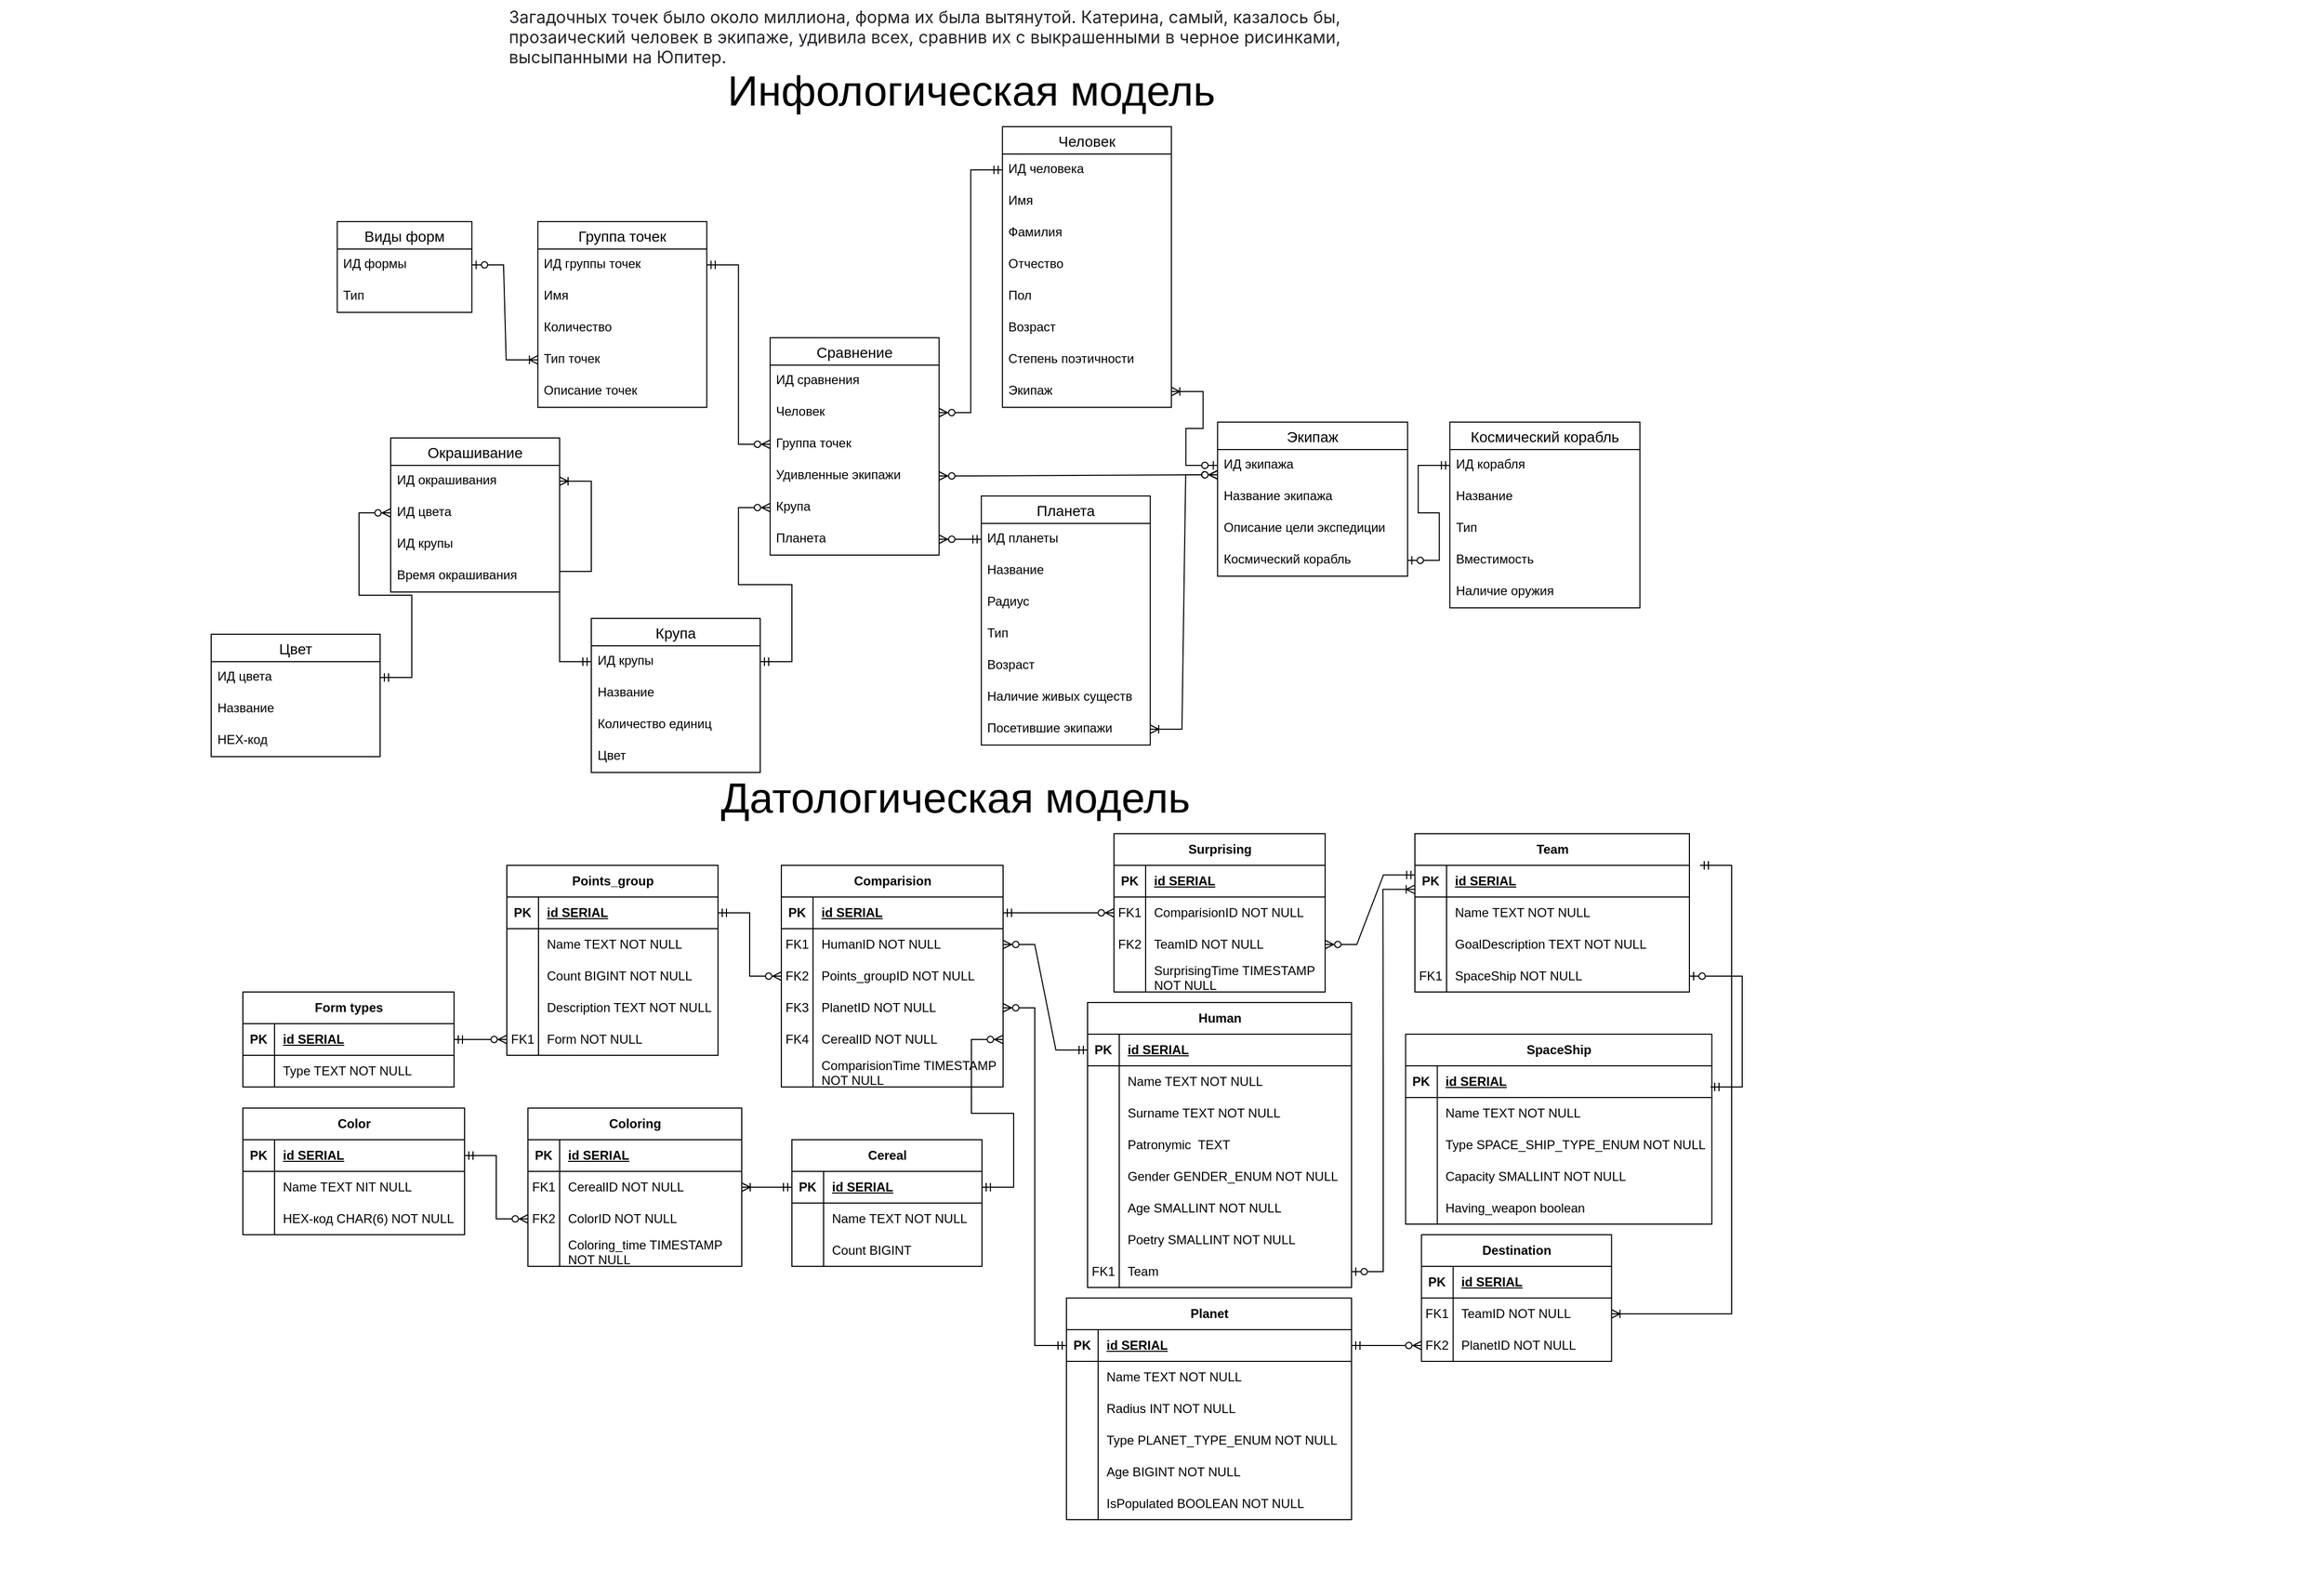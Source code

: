 <mxfile version="24.0.4" type="device">
  <diagram id="R2lEEEUBdFMjLlhIrx00" name="Page-1">
    <mxGraphModel dx="2368" dy="1831" grid="1" gridSize="10" guides="1" tooltips="1" connect="1" arrows="0" fold="1" page="1" pageScale="1" pageWidth="850" pageHeight="1100" math="0" shadow="0" extFonts="Permanent Marker^https://fonts.googleapis.com/css?family=Permanent+Marker">
      <root>
        <mxCell id="0" />
        <mxCell id="1" parent="0" />
        <mxCell id="E8sZ8z0yptMbyXKFx0i2-1" value="&lt;span style=&quot;color: rgb(33, 37, 41); font-family: -apple-system, BlinkMacSystemFont, &amp;quot;Segoe UI&amp;quot;, Roboto, &amp;quot;Helvetica Neue&amp;quot;, Arial, &amp;quot;Noto Sans&amp;quot;, sans-serif, &amp;quot;Apple Color Emoji&amp;quot;, &amp;quot;Segoe UI Emoji&amp;quot;, &amp;quot;Segoe UI Symbol&amp;quot;, &amp;quot;Noto Color Emoji&amp;quot;; font-size: 16px; font-style: normal; font-variant-ligatures: normal; font-variant-caps: normal; font-weight: 400; letter-spacing: normal; orphans: 2; text-align: start; text-indent: 0px; text-transform: none; widows: 2; word-spacing: 0px; -webkit-text-stroke-width: 0px; white-space: normal; background-color: rgb(255, 255, 255); text-decoration-thickness: initial; text-decoration-style: initial; text-decoration-color: initial; display: inline !important; float: none;&quot;&gt;Загадочных точек было около миллиона, форма их была вытянутой. Катерина, самый, казалось бы, прозаический человек в экипаже, удивила всех, сравнив их с выкрашенными в черное рисинками, высыпанными на Юпитер.&lt;/span&gt;" style="text;whiteSpace=wrap;html=1;" parent="1" vertex="1">
          <mxGeometry x="130" y="-20" width="880" height="70" as="geometry" />
        </mxCell>
        <mxCell id="1w1VXRVWd7qLFhfl4c3I-152" value="" style="group" parent="1" vertex="1" connectable="0">
          <mxGeometry x="-350" y="50" width="2200" height="1430" as="geometry" />
        </mxCell>
        <mxCell id="1w1VXRVWd7qLFhfl4c3I-150" value="Инфологическая модель" style="text;html=1;align=center;verticalAlign=middle;whiteSpace=wrap;rounded=0;fontSize=40;" parent="1w1VXRVWd7qLFhfl4c3I-152" vertex="1">
          <mxGeometry x="590" width="660" height="30" as="geometry" />
        </mxCell>
        <mxCell id="X0EeKBDOkPYmjNv_c5h2-11" value="Человек" style="swimlane;fontStyle=0;childLayout=stackLayout;horizontal=1;startSize=26;horizontalStack=0;resizeParent=1;resizeParentMax=0;resizeLast=0;collapsible=1;marginBottom=0;align=center;fontSize=14;" parent="1w1VXRVWd7qLFhfl4c3I-152" vertex="1">
          <mxGeometry x="949.38" y="50" width="160" height="266" as="geometry" />
        </mxCell>
        <mxCell id="X0EeKBDOkPYmjNv_c5h2-12" value="ИД человека" style="text;strokeColor=none;fillColor=none;spacingLeft=4;spacingRight=4;overflow=hidden;rotatable=0;points=[[0,0.5],[1,0.5]];portConstraint=eastwest;fontSize=12;whiteSpace=wrap;html=1;" parent="X0EeKBDOkPYmjNv_c5h2-11" vertex="1">
          <mxGeometry y="26" width="160" height="30" as="geometry" />
        </mxCell>
        <mxCell id="X0EeKBDOkPYmjNv_c5h2-13" value="Имя&amp;nbsp;" style="text;strokeColor=none;fillColor=none;spacingLeft=4;spacingRight=4;overflow=hidden;rotatable=0;points=[[0,0.5],[1,0.5]];portConstraint=eastwest;fontSize=12;whiteSpace=wrap;html=1;" parent="X0EeKBDOkPYmjNv_c5h2-11" vertex="1">
          <mxGeometry y="56" width="160" height="30" as="geometry" />
        </mxCell>
        <mxCell id="X0EeKBDOkPYmjNv_c5h2-14" value="Фамилия" style="text;strokeColor=none;fillColor=none;spacingLeft=4;spacingRight=4;overflow=hidden;rotatable=0;points=[[0,0.5],[1,0.5]];portConstraint=eastwest;fontSize=12;whiteSpace=wrap;html=1;" parent="X0EeKBDOkPYmjNv_c5h2-11" vertex="1">
          <mxGeometry y="86" width="160" height="30" as="geometry" />
        </mxCell>
        <mxCell id="X0EeKBDOkPYmjNv_c5h2-15" value="Отчество" style="text;strokeColor=none;fillColor=none;spacingLeft=4;spacingRight=4;overflow=hidden;rotatable=0;points=[[0,0.5],[1,0.5]];portConstraint=eastwest;fontSize=12;whiteSpace=wrap;html=1;" parent="X0EeKBDOkPYmjNv_c5h2-11" vertex="1">
          <mxGeometry y="116" width="160" height="30" as="geometry" />
        </mxCell>
        <mxCell id="X0EeKBDOkPYmjNv_c5h2-16" value="Пол" style="text;strokeColor=none;fillColor=none;spacingLeft=4;spacingRight=4;overflow=hidden;rotatable=0;points=[[0,0.5],[1,0.5]];portConstraint=eastwest;fontSize=12;whiteSpace=wrap;html=1;" parent="X0EeKBDOkPYmjNv_c5h2-11" vertex="1">
          <mxGeometry y="146" width="160" height="30" as="geometry" />
        </mxCell>
        <mxCell id="9JYDUmdACmq9ERhk9ss5-37" value="Возраст" style="text;strokeColor=none;fillColor=none;spacingLeft=4;spacingRight=4;overflow=hidden;rotatable=0;points=[[0,0.5],[1,0.5]];portConstraint=eastwest;fontSize=12;whiteSpace=wrap;html=1;" parent="X0EeKBDOkPYmjNv_c5h2-11" vertex="1">
          <mxGeometry y="176" width="160" height="30" as="geometry" />
        </mxCell>
        <mxCell id="X0EeKBDOkPYmjNv_c5h2-17" value="Степень поэтичности" style="text;strokeColor=none;fillColor=none;spacingLeft=4;spacingRight=4;overflow=hidden;rotatable=0;points=[[0,0.5],[1,0.5]];portConstraint=eastwest;fontSize=12;whiteSpace=wrap;html=1;" parent="X0EeKBDOkPYmjNv_c5h2-11" vertex="1">
          <mxGeometry y="206" width="160" height="30" as="geometry" />
        </mxCell>
        <mxCell id="X0EeKBDOkPYmjNv_c5h2-22" value="Экипаж" style="text;strokeColor=none;fillColor=none;spacingLeft=4;spacingRight=4;overflow=hidden;rotatable=0;points=[[0,0.5],[1,0.5]];portConstraint=eastwest;fontSize=12;whiteSpace=wrap;html=1;" parent="X0EeKBDOkPYmjNv_c5h2-11" vertex="1">
          <mxGeometry y="236" width="160" height="30" as="geometry" />
        </mxCell>
        <mxCell id="X0EeKBDOkPYmjNv_c5h2-18" value="Экипаж" style="swimlane;fontStyle=0;childLayout=stackLayout;horizontal=1;startSize=26;horizontalStack=0;resizeParent=1;resizeParentMax=0;resizeLast=0;collapsible=1;marginBottom=0;align=center;fontSize=14;" parent="1w1VXRVWd7qLFhfl4c3I-152" vertex="1">
          <mxGeometry x="1153.13" y="330" width="180" height="146" as="geometry" />
        </mxCell>
        <mxCell id="X0EeKBDOkPYmjNv_c5h2-19" value="ИД экипажа" style="text;strokeColor=none;fillColor=none;spacingLeft=4;spacingRight=4;overflow=hidden;rotatable=0;points=[[0,0.5],[1,0.5]];portConstraint=eastwest;fontSize=12;whiteSpace=wrap;html=1;" parent="X0EeKBDOkPYmjNv_c5h2-18" vertex="1">
          <mxGeometry y="26" width="180" height="30" as="geometry" />
        </mxCell>
        <mxCell id="X0EeKBDOkPYmjNv_c5h2-20" value="Название экипажа&amp;nbsp;" style="text;strokeColor=none;fillColor=none;spacingLeft=4;spacingRight=4;overflow=hidden;rotatable=0;points=[[0,0.5],[1,0.5]];portConstraint=eastwest;fontSize=12;whiteSpace=wrap;html=1;" parent="X0EeKBDOkPYmjNv_c5h2-18" vertex="1">
          <mxGeometry y="56" width="180" height="30" as="geometry" />
        </mxCell>
        <mxCell id="X0EeKBDOkPYmjNv_c5h2-21" value="Описание цели экспедиции" style="text;strokeColor=none;fillColor=none;spacingLeft=4;spacingRight=4;overflow=hidden;rotatable=0;points=[[0,0.5],[1,0.5]];portConstraint=eastwest;fontSize=12;whiteSpace=wrap;html=1;" parent="X0EeKBDOkPYmjNv_c5h2-18" vertex="1">
          <mxGeometry y="86" width="180" height="30" as="geometry" />
        </mxCell>
        <mxCell id="9JYDUmdACmq9ERhk9ss5-72" value="Космический корабль" style="text;strokeColor=none;fillColor=none;spacingLeft=4;spacingRight=4;overflow=hidden;rotatable=0;points=[[0,0.5],[1,0.5]];portConstraint=eastwest;fontSize=12;whiteSpace=wrap;html=1;" parent="X0EeKBDOkPYmjNv_c5h2-18" vertex="1">
          <mxGeometry y="116" width="180" height="30" as="geometry" />
        </mxCell>
        <mxCell id="X0EeKBDOkPYmjNv_c5h2-25" value="Планета" style="swimlane;fontStyle=0;childLayout=stackLayout;horizontal=1;startSize=26;horizontalStack=0;resizeParent=1;resizeParentMax=0;resizeLast=0;collapsible=1;marginBottom=0;align=center;fontSize=14;" parent="1w1VXRVWd7qLFhfl4c3I-152" vertex="1">
          <mxGeometry x="929.38" y="400" width="160" height="236" as="geometry" />
        </mxCell>
        <mxCell id="X0EeKBDOkPYmjNv_c5h2-26" value="ИД планеты" style="text;strokeColor=none;fillColor=none;spacingLeft=4;spacingRight=4;overflow=hidden;rotatable=0;points=[[0,0.5],[1,0.5]];portConstraint=eastwest;fontSize=12;whiteSpace=wrap;html=1;" parent="X0EeKBDOkPYmjNv_c5h2-25" vertex="1">
          <mxGeometry y="26" width="160" height="30" as="geometry" />
        </mxCell>
        <mxCell id="X0EeKBDOkPYmjNv_c5h2-27" value="Название" style="text;strokeColor=none;fillColor=none;spacingLeft=4;spacingRight=4;overflow=hidden;rotatable=0;points=[[0,0.5],[1,0.5]];portConstraint=eastwest;fontSize=12;whiteSpace=wrap;html=1;" parent="X0EeKBDOkPYmjNv_c5h2-25" vertex="1">
          <mxGeometry y="56" width="160" height="30" as="geometry" />
        </mxCell>
        <mxCell id="X0EeKBDOkPYmjNv_c5h2-28" value="Радиус" style="text;strokeColor=none;fillColor=none;spacingLeft=4;spacingRight=4;overflow=hidden;rotatable=0;points=[[0,0.5],[1,0.5]];portConstraint=eastwest;fontSize=12;whiteSpace=wrap;html=1;" parent="X0EeKBDOkPYmjNv_c5h2-25" vertex="1">
          <mxGeometry y="86" width="160" height="30" as="geometry" />
        </mxCell>
        <mxCell id="X0EeKBDOkPYmjNv_c5h2-30" value="Тип" style="text;strokeColor=none;fillColor=none;spacingLeft=4;spacingRight=4;overflow=hidden;rotatable=0;points=[[0,0.5],[1,0.5]];portConstraint=eastwest;fontSize=12;whiteSpace=wrap;html=1;" parent="X0EeKBDOkPYmjNv_c5h2-25" vertex="1">
          <mxGeometry y="116" width="160" height="30" as="geometry" />
        </mxCell>
        <mxCell id="X0EeKBDOkPYmjNv_c5h2-31" value="Возраст" style="text;strokeColor=none;fillColor=none;spacingLeft=4;spacingRight=4;overflow=hidden;rotatable=0;points=[[0,0.5],[1,0.5]];portConstraint=eastwest;fontSize=12;whiteSpace=wrap;html=1;" parent="X0EeKBDOkPYmjNv_c5h2-25" vertex="1">
          <mxGeometry y="146" width="160" height="30" as="geometry" />
        </mxCell>
        <mxCell id="X0EeKBDOkPYmjNv_c5h2-32" value="Наличие живых существ" style="text;strokeColor=none;fillColor=none;spacingLeft=4;spacingRight=4;overflow=hidden;rotatable=0;points=[[0,0.5],[1,0.5]];portConstraint=eastwest;fontSize=12;whiteSpace=wrap;html=1;" parent="X0EeKBDOkPYmjNv_c5h2-25" vertex="1">
          <mxGeometry y="176" width="160" height="30" as="geometry" />
        </mxCell>
        <mxCell id="9JYDUmdACmq9ERhk9ss5-50" value="Посетившие экипажи" style="text;strokeColor=none;fillColor=none;spacingLeft=4;spacingRight=4;overflow=hidden;rotatable=0;points=[[0,0.5],[1,0.5]];portConstraint=eastwest;fontSize=12;whiteSpace=wrap;html=1;" parent="X0EeKBDOkPYmjNv_c5h2-25" vertex="1">
          <mxGeometry y="206" width="160" height="30" as="geometry" />
        </mxCell>
        <mxCell id="X0EeKBDOkPYmjNv_c5h2-5" value="Виды форм" style="swimlane;fontStyle=0;childLayout=stackLayout;horizontal=1;startSize=26;horizontalStack=0;resizeParent=1;resizeParentMax=0;resizeLast=0;collapsible=1;marginBottom=0;align=center;fontSize=14;" parent="1w1VXRVWd7qLFhfl4c3I-152" vertex="1">
          <mxGeometry x="319.38" y="140" width="127.5" height="86" as="geometry" />
        </mxCell>
        <mxCell id="X0EeKBDOkPYmjNv_c5h2-6" value="ИД формы" style="text;strokeColor=none;fillColor=none;spacingLeft=4;spacingRight=4;overflow=hidden;rotatable=0;points=[[0,0.5],[1,0.5]];portConstraint=eastwest;fontSize=12;whiteSpace=wrap;html=1;" parent="X0EeKBDOkPYmjNv_c5h2-5" vertex="1">
          <mxGeometry y="26" width="127.5" height="30" as="geometry" />
        </mxCell>
        <mxCell id="X0EeKBDOkPYmjNv_c5h2-7" value="Тип" style="text;strokeColor=none;fillColor=none;spacingLeft=4;spacingRight=4;overflow=hidden;rotatable=0;points=[[0,0.5],[1,0.5]];portConstraint=eastwest;fontSize=12;whiteSpace=wrap;html=1;" parent="X0EeKBDOkPYmjNv_c5h2-5" vertex="1">
          <mxGeometry y="56" width="127.5" height="30" as="geometry" />
        </mxCell>
        <mxCell id="X0EeKBDOkPYmjNv_c5h2-9" style="edgeStyle=orthogonalEdgeStyle;rounded=0;orthogonalLoop=1;jettySize=auto;html=1;exitX=1;exitY=0.5;exitDx=0;exitDy=0;" parent="X0EeKBDOkPYmjNv_c5h2-5" source="X0EeKBDOkPYmjNv_c5h2-6" target="X0EeKBDOkPYmjNv_c5h2-6" edge="1">
          <mxGeometry relative="1" as="geometry" />
        </mxCell>
        <mxCell id="X0EeKBDOkPYmjNv_c5h2-1" value="Группа точек" style="swimlane;fontStyle=0;childLayout=stackLayout;horizontal=1;startSize=26;horizontalStack=0;resizeParent=1;resizeParentMax=0;resizeLast=0;collapsible=1;marginBottom=0;align=center;fontSize=14;" parent="1w1VXRVWd7qLFhfl4c3I-152" vertex="1">
          <mxGeometry x="509.38" y="140" width="160" height="176" as="geometry" />
        </mxCell>
        <mxCell id="X0EeKBDOkPYmjNv_c5h2-2" value="ИД группы точек" style="text;strokeColor=none;fillColor=none;spacingLeft=4;spacingRight=4;overflow=hidden;rotatable=0;points=[[0,0.5],[1,0.5]];portConstraint=eastwest;fontSize=12;whiteSpace=wrap;html=1;" parent="X0EeKBDOkPYmjNv_c5h2-1" vertex="1">
          <mxGeometry y="26" width="160" height="30" as="geometry" />
        </mxCell>
        <mxCell id="9JYDUmdACmq9ERhk9ss5-14" value="Имя" style="text;strokeColor=none;fillColor=none;spacingLeft=4;spacingRight=4;overflow=hidden;rotatable=0;points=[[0,0.5],[1,0.5]];portConstraint=eastwest;fontSize=12;whiteSpace=wrap;html=1;" parent="X0EeKBDOkPYmjNv_c5h2-1" vertex="1">
          <mxGeometry y="56" width="160" height="30" as="geometry" />
        </mxCell>
        <mxCell id="X0EeKBDOkPYmjNv_c5h2-3" value="Количество" style="text;strokeColor=none;fillColor=none;spacingLeft=4;spacingRight=4;overflow=hidden;rotatable=0;points=[[0,0.5],[1,0.5]];portConstraint=eastwest;fontSize=12;whiteSpace=wrap;html=1;" parent="X0EeKBDOkPYmjNv_c5h2-1" vertex="1">
          <mxGeometry y="86" width="160" height="30" as="geometry" />
        </mxCell>
        <mxCell id="X0EeKBDOkPYmjNv_c5h2-4" value="Тип точек" style="text;strokeColor=none;fillColor=none;spacingLeft=4;spacingRight=4;overflow=hidden;rotatable=0;points=[[0,0.5],[1,0.5]];portConstraint=eastwest;fontSize=12;whiteSpace=wrap;html=1;" parent="X0EeKBDOkPYmjNv_c5h2-1" vertex="1">
          <mxGeometry y="116" width="160" height="30" as="geometry" />
        </mxCell>
        <mxCell id="X0EeKBDOkPYmjNv_c5h2-64" value="Описание точек" style="text;strokeColor=none;fillColor=none;spacingLeft=4;spacingRight=4;overflow=hidden;rotatable=0;points=[[0,0.5],[1,0.5]];portConstraint=eastwest;fontSize=12;whiteSpace=wrap;html=1;" parent="X0EeKBDOkPYmjNv_c5h2-1" vertex="1">
          <mxGeometry y="146" width="160" height="30" as="geometry" />
        </mxCell>
        <mxCell id="X0EeKBDOkPYmjNv_c5h2-33" value="Сравнение" style="swimlane;fontStyle=0;childLayout=stackLayout;horizontal=1;startSize=26;horizontalStack=0;resizeParent=1;resizeParentMax=0;resizeLast=0;collapsible=1;marginBottom=0;align=center;fontSize=14;" parent="1w1VXRVWd7qLFhfl4c3I-152" vertex="1">
          <mxGeometry x="729.38" y="250" width="160" height="206" as="geometry" />
        </mxCell>
        <mxCell id="X0EeKBDOkPYmjNv_c5h2-34" value="ИД сравнения" style="text;strokeColor=none;fillColor=none;spacingLeft=4;spacingRight=4;overflow=hidden;rotatable=0;points=[[0,0.5],[1,0.5]];portConstraint=eastwest;fontSize=12;whiteSpace=wrap;html=1;" parent="X0EeKBDOkPYmjNv_c5h2-33" vertex="1">
          <mxGeometry y="26" width="160" height="30" as="geometry" />
        </mxCell>
        <mxCell id="X0EeKBDOkPYmjNv_c5h2-35" value="Человек" style="text;strokeColor=none;fillColor=none;spacingLeft=4;spacingRight=4;overflow=hidden;rotatable=0;points=[[0,0.5],[1,0.5]];portConstraint=eastwest;fontSize=12;whiteSpace=wrap;html=1;" parent="X0EeKBDOkPYmjNv_c5h2-33" vertex="1">
          <mxGeometry y="56" width="160" height="30" as="geometry" />
        </mxCell>
        <mxCell id="X0EeKBDOkPYmjNv_c5h2-36" value="Группа точек" style="text;strokeColor=none;fillColor=none;spacingLeft=4;spacingRight=4;overflow=hidden;rotatable=0;points=[[0,0.5],[1,0.5]];portConstraint=eastwest;fontSize=12;whiteSpace=wrap;html=1;" parent="X0EeKBDOkPYmjNv_c5h2-33" vertex="1">
          <mxGeometry y="86" width="160" height="30" as="geometry" />
        </mxCell>
        <mxCell id="X0EeKBDOkPYmjNv_c5h2-62" value="Удивленные экипажи" style="text;strokeColor=none;fillColor=none;spacingLeft=4;spacingRight=4;overflow=hidden;rotatable=0;points=[[0,0.5],[1,0.5]];portConstraint=eastwest;fontSize=12;whiteSpace=wrap;html=1;" parent="X0EeKBDOkPYmjNv_c5h2-33" vertex="1">
          <mxGeometry y="116" width="160" height="30" as="geometry" />
        </mxCell>
        <mxCell id="X0EeKBDOkPYmjNv_c5h2-37" value="Крупа" style="text;strokeColor=none;fillColor=none;spacingLeft=4;spacingRight=4;overflow=hidden;rotatable=0;points=[[0,0.5],[1,0.5]];portConstraint=eastwest;fontSize=12;whiteSpace=wrap;html=1;" parent="X0EeKBDOkPYmjNv_c5h2-33" vertex="1">
          <mxGeometry y="146" width="160" height="30" as="geometry" />
        </mxCell>
        <mxCell id="9JYDUmdACmq9ERhk9ss5-55" value="Планета" style="text;strokeColor=none;fillColor=none;spacingLeft=4;spacingRight=4;overflow=hidden;rotatable=0;points=[[0,0.5],[1,0.5]];portConstraint=eastwest;fontSize=12;whiteSpace=wrap;html=1;" parent="X0EeKBDOkPYmjNv_c5h2-33" vertex="1">
          <mxGeometry y="176" width="160" height="30" as="geometry" />
        </mxCell>
        <mxCell id="X0EeKBDOkPYmjNv_c5h2-46" value="Крупа" style="swimlane;fontStyle=0;childLayout=stackLayout;horizontal=1;startSize=26;horizontalStack=0;resizeParent=1;resizeParentMax=0;resizeLast=0;collapsible=1;marginBottom=0;align=center;fontSize=14;" parent="1w1VXRVWd7qLFhfl4c3I-152" vertex="1">
          <mxGeometry x="560" y="516" width="160" height="146" as="geometry" />
        </mxCell>
        <mxCell id="X0EeKBDOkPYmjNv_c5h2-47" value="ИД крупы" style="text;strokeColor=none;fillColor=none;spacingLeft=4;spacingRight=4;overflow=hidden;rotatable=0;points=[[0,0.5],[1,0.5]];portConstraint=eastwest;fontSize=12;whiteSpace=wrap;html=1;" parent="X0EeKBDOkPYmjNv_c5h2-46" vertex="1">
          <mxGeometry y="26" width="160" height="30" as="geometry" />
        </mxCell>
        <mxCell id="X0EeKBDOkPYmjNv_c5h2-48" value="Название&amp;nbsp;" style="text;strokeColor=none;fillColor=none;spacingLeft=4;spacingRight=4;overflow=hidden;rotatable=0;points=[[0,0.5],[1,0.5]];portConstraint=eastwest;fontSize=12;whiteSpace=wrap;html=1;" parent="X0EeKBDOkPYmjNv_c5h2-46" vertex="1">
          <mxGeometry y="56" width="160" height="30" as="geometry" />
        </mxCell>
        <mxCell id="X0EeKBDOkPYmjNv_c5h2-49" value="Количество единиц" style="text;strokeColor=none;fillColor=none;spacingLeft=4;spacingRight=4;overflow=hidden;rotatable=0;points=[[0,0.5],[1,0.5]];portConstraint=eastwest;fontSize=12;whiteSpace=wrap;html=1;" parent="X0EeKBDOkPYmjNv_c5h2-46" vertex="1">
          <mxGeometry y="86" width="160" height="30" as="geometry" />
        </mxCell>
        <mxCell id="X0EeKBDOkPYmjNv_c5h2-50" value="Цвет" style="text;strokeColor=none;fillColor=none;spacingLeft=4;spacingRight=4;overflow=hidden;rotatable=0;points=[[0,0.5],[1,0.5]];portConstraint=eastwest;fontSize=12;whiteSpace=wrap;html=1;" parent="X0EeKBDOkPYmjNv_c5h2-46" vertex="1">
          <mxGeometry y="116" width="160" height="30" as="geometry" />
        </mxCell>
        <mxCell id="X0EeKBDOkPYmjNv_c5h2-51" value="Цвет" style="swimlane;fontStyle=0;childLayout=stackLayout;horizontal=1;startSize=26;horizontalStack=0;resizeParent=1;resizeParentMax=0;resizeLast=0;collapsible=1;marginBottom=0;align=center;fontSize=14;" parent="1w1VXRVWd7qLFhfl4c3I-152" vertex="1">
          <mxGeometry x="200" y="531" width="160" height="116" as="geometry" />
        </mxCell>
        <mxCell id="X0EeKBDOkPYmjNv_c5h2-52" value="ИД цвета" style="text;strokeColor=none;fillColor=none;spacingLeft=4;spacingRight=4;overflow=hidden;rotatable=0;points=[[0,0.5],[1,0.5]];portConstraint=eastwest;fontSize=12;whiteSpace=wrap;html=1;" parent="X0EeKBDOkPYmjNv_c5h2-51" vertex="1">
          <mxGeometry y="26" width="160" height="30" as="geometry" />
        </mxCell>
        <mxCell id="X0EeKBDOkPYmjNv_c5h2-53" value="Название" style="text;strokeColor=none;fillColor=none;spacingLeft=4;spacingRight=4;overflow=hidden;rotatable=0;points=[[0,0.5],[1,0.5]];portConstraint=eastwest;fontSize=12;whiteSpace=wrap;html=1;" parent="X0EeKBDOkPYmjNv_c5h2-51" vertex="1">
          <mxGeometry y="56" width="160" height="30" as="geometry" />
        </mxCell>
        <mxCell id="X0EeKBDOkPYmjNv_c5h2-54" value="HEX-код" style="text;strokeColor=none;fillColor=none;spacingLeft=4;spacingRight=4;overflow=hidden;rotatable=0;points=[[0,0.5],[1,0.5]];portConstraint=eastwest;fontSize=12;whiteSpace=wrap;html=1;" parent="X0EeKBDOkPYmjNv_c5h2-51" vertex="1">
          <mxGeometry y="86" width="160" height="30" as="geometry" />
        </mxCell>
        <mxCell id="1w1VXRVWd7qLFhfl4c3I-153" value="Датологическая модель" style="text;html=1;align=center;verticalAlign=middle;whiteSpace=wrap;rounded=0;fontSize=40;" parent="1w1VXRVWd7qLFhfl4c3I-152" vertex="1">
          <mxGeometry x="575" y="670" width="660" height="30" as="geometry" />
        </mxCell>
        <mxCell id="EtXJNXE5xF89C-9T5ofa-15" value="Human" style="shape=table;startSize=30;container=1;collapsible=1;childLayout=tableLayout;fixedRows=1;rowLines=0;fontStyle=1;align=center;resizeLast=1;html=1;movable=1;resizable=1;rotatable=1;deletable=1;editable=1;locked=0;connectable=1;" parent="1w1VXRVWd7qLFhfl4c3I-152" vertex="1">
          <mxGeometry x="1030" y="880" width="250" height="270" as="geometry">
            <mxRectangle x="750" y="1160" width="80" height="30" as="alternateBounds" />
          </mxGeometry>
        </mxCell>
        <mxCell id="EtXJNXE5xF89C-9T5ofa-16" value="" style="shape=tableRow;horizontal=0;startSize=0;swimlaneHead=0;swimlaneBody=0;fillColor=none;collapsible=0;dropTarget=0;points=[[0,0.5],[1,0.5]];portConstraint=eastwest;top=0;left=0;right=0;bottom=1;" parent="EtXJNXE5xF89C-9T5ofa-15" vertex="1">
          <mxGeometry y="30" width="250" height="30" as="geometry" />
        </mxCell>
        <mxCell id="EtXJNXE5xF89C-9T5ofa-17" value="PK" style="shape=partialRectangle;connectable=0;fillColor=none;top=0;left=0;bottom=0;right=0;fontStyle=1;overflow=hidden;whiteSpace=wrap;html=1;" parent="EtXJNXE5xF89C-9T5ofa-16" vertex="1">
          <mxGeometry width="30" height="30" as="geometry">
            <mxRectangle width="30" height="30" as="alternateBounds" />
          </mxGeometry>
        </mxCell>
        <mxCell id="EtXJNXE5xF89C-9T5ofa-18" value="id SERIAL" style="shape=partialRectangle;connectable=0;fillColor=none;top=0;left=0;bottom=0;right=0;align=left;spacingLeft=6;fontStyle=5;overflow=hidden;whiteSpace=wrap;html=1;" parent="EtXJNXE5xF89C-9T5ofa-16" vertex="1">
          <mxGeometry x="30" width="220" height="30" as="geometry">
            <mxRectangle width="220" height="30" as="alternateBounds" />
          </mxGeometry>
        </mxCell>
        <mxCell id="EtXJNXE5xF89C-9T5ofa-19" value="" style="shape=tableRow;horizontal=0;startSize=0;swimlaneHead=0;swimlaneBody=0;fillColor=none;collapsible=0;dropTarget=0;points=[[0,0.5],[1,0.5]];portConstraint=eastwest;top=0;left=0;right=0;bottom=0;" parent="EtXJNXE5xF89C-9T5ofa-15" vertex="1">
          <mxGeometry y="60" width="250" height="30" as="geometry" />
        </mxCell>
        <mxCell id="EtXJNXE5xF89C-9T5ofa-20" value="" style="shape=partialRectangle;connectable=0;fillColor=none;top=0;left=0;bottom=0;right=0;editable=1;overflow=hidden;whiteSpace=wrap;html=1;" parent="EtXJNXE5xF89C-9T5ofa-19" vertex="1">
          <mxGeometry width="30" height="30" as="geometry">
            <mxRectangle width="30" height="30" as="alternateBounds" />
          </mxGeometry>
        </mxCell>
        <mxCell id="EtXJNXE5xF89C-9T5ofa-21" value="Name TEXT NOT NULL" style="shape=partialRectangle;connectable=0;fillColor=none;top=0;left=0;bottom=0;right=0;align=left;spacingLeft=6;overflow=hidden;whiteSpace=wrap;html=1;" parent="EtXJNXE5xF89C-9T5ofa-19" vertex="1">
          <mxGeometry x="30" width="220" height="30" as="geometry">
            <mxRectangle width="220" height="30" as="alternateBounds" />
          </mxGeometry>
        </mxCell>
        <mxCell id="EtXJNXE5xF89C-9T5ofa-22" value="" style="shape=tableRow;horizontal=0;startSize=0;swimlaneHead=0;swimlaneBody=0;fillColor=none;collapsible=0;dropTarget=0;points=[[0,0.5],[1,0.5]];portConstraint=eastwest;top=0;left=0;right=0;bottom=0;" parent="EtXJNXE5xF89C-9T5ofa-15" vertex="1">
          <mxGeometry y="90" width="250" height="30" as="geometry" />
        </mxCell>
        <mxCell id="EtXJNXE5xF89C-9T5ofa-23" value="" style="shape=partialRectangle;connectable=0;fillColor=none;top=0;left=0;bottom=0;right=0;editable=1;overflow=hidden;whiteSpace=wrap;html=1;" parent="EtXJNXE5xF89C-9T5ofa-22" vertex="1">
          <mxGeometry width="30" height="30" as="geometry">
            <mxRectangle width="30" height="30" as="alternateBounds" />
          </mxGeometry>
        </mxCell>
        <mxCell id="EtXJNXE5xF89C-9T5ofa-24" value="Surname TEXT NOT NULL" style="shape=partialRectangle;connectable=0;fillColor=none;top=0;left=0;bottom=0;right=0;align=left;spacingLeft=6;overflow=hidden;whiteSpace=wrap;html=1;" parent="EtXJNXE5xF89C-9T5ofa-22" vertex="1">
          <mxGeometry x="30" width="220" height="30" as="geometry">
            <mxRectangle width="220" height="30" as="alternateBounds" />
          </mxGeometry>
        </mxCell>
        <mxCell id="EtXJNXE5xF89C-9T5ofa-25" value="" style="shape=tableRow;horizontal=0;startSize=0;swimlaneHead=0;swimlaneBody=0;fillColor=none;collapsible=0;dropTarget=0;points=[[0,0.5],[1,0.5]];portConstraint=eastwest;top=0;left=0;right=0;bottom=0;" parent="EtXJNXE5xF89C-9T5ofa-15" vertex="1">
          <mxGeometry y="120" width="250" height="30" as="geometry" />
        </mxCell>
        <mxCell id="EtXJNXE5xF89C-9T5ofa-26" value="" style="shape=partialRectangle;connectable=0;fillColor=none;top=0;left=0;bottom=0;right=0;editable=1;overflow=hidden;whiteSpace=wrap;html=1;" parent="EtXJNXE5xF89C-9T5ofa-25" vertex="1">
          <mxGeometry width="30" height="30" as="geometry">
            <mxRectangle width="30" height="30" as="alternateBounds" />
          </mxGeometry>
        </mxCell>
        <mxCell id="EtXJNXE5xF89C-9T5ofa-27" value="Patronymic&amp;nbsp; TEXT" style="shape=partialRectangle;connectable=1;fillColor=none;top=0;left=0;bottom=0;right=0;align=left;spacingLeft=6;overflow=hidden;whiteSpace=wrap;html=1;movable=1;resizable=1;rotatable=1;deletable=1;editable=1;locked=0;" parent="EtXJNXE5xF89C-9T5ofa-25" vertex="1">
          <mxGeometry x="30" width="220" height="30" as="geometry">
            <mxRectangle width="220" height="30" as="alternateBounds" />
          </mxGeometry>
        </mxCell>
        <mxCell id="HLBKU3c4RoXzbyYiAkkP-4" value="" style="shape=tableRow;horizontal=0;startSize=0;swimlaneHead=0;swimlaneBody=0;fillColor=none;collapsible=0;dropTarget=0;points=[[0,0.5],[1,0.5]];portConstraint=eastwest;top=0;left=0;right=0;bottom=0;" parent="EtXJNXE5xF89C-9T5ofa-15" vertex="1">
          <mxGeometry y="150" width="250" height="30" as="geometry" />
        </mxCell>
        <mxCell id="HLBKU3c4RoXzbyYiAkkP-5" value="" style="shape=partialRectangle;connectable=0;fillColor=none;top=0;left=0;bottom=0;right=0;editable=1;overflow=hidden;whiteSpace=wrap;html=1;" parent="HLBKU3c4RoXzbyYiAkkP-4" vertex="1">
          <mxGeometry width="30" height="30" as="geometry">
            <mxRectangle width="30" height="30" as="alternateBounds" />
          </mxGeometry>
        </mxCell>
        <mxCell id="HLBKU3c4RoXzbyYiAkkP-6" value="Gender GENDER_ENUM NOT NULL" style="shape=partialRectangle;connectable=1;fillColor=none;top=0;left=0;bottom=0;right=0;align=left;spacingLeft=6;overflow=hidden;whiteSpace=wrap;html=1;movable=1;resizable=1;rotatable=1;deletable=1;editable=1;locked=0;" parent="HLBKU3c4RoXzbyYiAkkP-4" vertex="1">
          <mxGeometry x="30" width="220" height="30" as="geometry">
            <mxRectangle width="220" height="30" as="alternateBounds" />
          </mxGeometry>
        </mxCell>
        <mxCell id="HLBKU3c4RoXzbyYiAkkP-7" value="" style="shape=tableRow;horizontal=0;startSize=0;swimlaneHead=0;swimlaneBody=0;fillColor=none;collapsible=0;dropTarget=0;points=[[0,0.5],[1,0.5]];portConstraint=eastwest;top=0;left=0;right=0;bottom=0;" parent="EtXJNXE5xF89C-9T5ofa-15" vertex="1">
          <mxGeometry y="180" width="250" height="30" as="geometry" />
        </mxCell>
        <mxCell id="HLBKU3c4RoXzbyYiAkkP-8" value="" style="shape=partialRectangle;connectable=0;fillColor=none;top=0;left=0;bottom=0;right=0;editable=1;overflow=hidden;whiteSpace=wrap;html=1;" parent="HLBKU3c4RoXzbyYiAkkP-7" vertex="1">
          <mxGeometry width="30" height="30" as="geometry">
            <mxRectangle width="30" height="30" as="alternateBounds" />
          </mxGeometry>
        </mxCell>
        <mxCell id="HLBKU3c4RoXzbyYiAkkP-9" value="Age SMALLINT NOT NULL" style="shape=partialRectangle;connectable=1;fillColor=none;top=0;left=0;bottom=0;right=0;align=left;spacingLeft=6;overflow=hidden;whiteSpace=wrap;html=1;movable=1;resizable=1;rotatable=1;deletable=1;editable=1;locked=0;" parent="HLBKU3c4RoXzbyYiAkkP-7" vertex="1">
          <mxGeometry x="30" width="220" height="30" as="geometry">
            <mxRectangle width="220" height="30" as="alternateBounds" />
          </mxGeometry>
        </mxCell>
        <mxCell id="9JYDUmdACmq9ERhk9ss5-34" value="" style="shape=tableRow;horizontal=0;startSize=0;swimlaneHead=0;swimlaneBody=0;fillColor=none;collapsible=0;dropTarget=0;points=[[0,0.5],[1,0.5]];portConstraint=eastwest;top=0;left=0;right=0;bottom=0;" parent="EtXJNXE5xF89C-9T5ofa-15" vertex="1">
          <mxGeometry y="210" width="250" height="30" as="geometry" />
        </mxCell>
        <mxCell id="9JYDUmdACmq9ERhk9ss5-35" value="" style="shape=partialRectangle;connectable=0;fillColor=none;top=0;left=0;bottom=0;right=0;editable=1;overflow=hidden;whiteSpace=wrap;html=1;" parent="9JYDUmdACmq9ERhk9ss5-34" vertex="1">
          <mxGeometry width="30" height="30" as="geometry">
            <mxRectangle width="30" height="30" as="alternateBounds" />
          </mxGeometry>
        </mxCell>
        <mxCell id="9JYDUmdACmq9ERhk9ss5-36" value="Poetry SMALLINT NOT NULL" style="shape=partialRectangle;connectable=1;fillColor=none;top=0;left=0;bottom=0;right=0;align=left;spacingLeft=6;overflow=hidden;whiteSpace=wrap;html=1;movable=1;resizable=1;rotatable=1;deletable=1;editable=1;locked=0;" parent="9JYDUmdACmq9ERhk9ss5-34" vertex="1">
          <mxGeometry x="30" width="220" height="30" as="geometry">
            <mxRectangle width="220" height="30" as="alternateBounds" />
          </mxGeometry>
        </mxCell>
        <mxCell id="9JYDUmdACmq9ERhk9ss5-62" value="" style="shape=tableRow;horizontal=0;startSize=0;swimlaneHead=0;swimlaneBody=0;fillColor=none;collapsible=0;dropTarget=0;points=[[0,0.5],[1,0.5]];portConstraint=eastwest;top=0;left=0;right=0;bottom=0;" parent="EtXJNXE5xF89C-9T5ofa-15" vertex="1">
          <mxGeometry y="240" width="250" height="30" as="geometry" />
        </mxCell>
        <mxCell id="9JYDUmdACmq9ERhk9ss5-63" value="FK1" style="shape=partialRectangle;connectable=0;fillColor=none;top=0;left=0;bottom=0;right=0;editable=1;overflow=hidden;whiteSpace=wrap;html=1;" parent="9JYDUmdACmq9ERhk9ss5-62" vertex="1">
          <mxGeometry width="30" height="30" as="geometry">
            <mxRectangle width="30" height="30" as="alternateBounds" />
          </mxGeometry>
        </mxCell>
        <mxCell id="9JYDUmdACmq9ERhk9ss5-64" value="Team" style="shape=partialRectangle;connectable=1;fillColor=none;top=0;left=0;bottom=0;right=0;align=left;spacingLeft=6;overflow=hidden;whiteSpace=wrap;html=1;movable=1;resizable=1;rotatable=1;deletable=1;editable=1;locked=0;" parent="9JYDUmdACmq9ERhk9ss5-62" vertex="1">
          <mxGeometry x="30" width="220" height="30" as="geometry">
            <mxRectangle width="220" height="30" as="alternateBounds" />
          </mxGeometry>
        </mxCell>
        <mxCell id="HLBKU3c4RoXzbyYiAkkP-10" value="" style="group" parent="1w1VXRVWd7qLFhfl4c3I-152" vertex="1" connectable="0">
          <mxGeometry x="210" y="740" width="461" height="160" as="geometry" />
        </mxCell>
        <mxCell id="1w1VXRVWd7qLFhfl4c3I-160" value="Points_group" style="shape=table;startSize=30;container=1;collapsible=1;childLayout=tableLayout;fixedRows=1;rowLines=0;fontStyle=1;align=center;resizeLast=1;html=1;" parent="HLBKU3c4RoXzbyYiAkkP-10" vertex="1">
          <mxGeometry x="270" y="10" width="200" height="180" as="geometry" />
        </mxCell>
        <mxCell id="1w1VXRVWd7qLFhfl4c3I-161" value="" style="shape=tableRow;horizontal=0;startSize=0;swimlaneHead=0;swimlaneBody=0;fillColor=none;collapsible=0;dropTarget=0;points=[[0,0.5],[1,0.5]];portConstraint=eastwest;top=0;left=0;right=0;bottom=1;" parent="1w1VXRVWd7qLFhfl4c3I-160" vertex="1">
          <mxGeometry y="30" width="200" height="30" as="geometry" />
        </mxCell>
        <mxCell id="1w1VXRVWd7qLFhfl4c3I-162" value="PK" style="shape=partialRectangle;connectable=0;fillColor=none;top=0;left=0;bottom=0;right=0;fontStyle=1;overflow=hidden;whiteSpace=wrap;html=1;" parent="1w1VXRVWd7qLFhfl4c3I-161" vertex="1">
          <mxGeometry width="30" height="30" as="geometry">
            <mxRectangle width="30" height="30" as="alternateBounds" />
          </mxGeometry>
        </mxCell>
        <mxCell id="1w1VXRVWd7qLFhfl4c3I-163" value="id SERIAL" style="shape=partialRectangle;connectable=0;fillColor=none;top=0;left=0;bottom=0;right=0;align=left;spacingLeft=6;fontStyle=5;overflow=hidden;whiteSpace=wrap;html=1;" parent="1w1VXRVWd7qLFhfl4c3I-161" vertex="1">
          <mxGeometry x="30" width="170" height="30" as="geometry">
            <mxRectangle width="170" height="30" as="alternateBounds" />
          </mxGeometry>
        </mxCell>
        <mxCell id="1w1VXRVWd7qLFhfl4c3I-164" value="" style="shape=tableRow;horizontal=0;startSize=0;swimlaneHead=0;swimlaneBody=0;fillColor=none;collapsible=0;dropTarget=0;points=[[0,0.5],[1,0.5]];portConstraint=eastwest;top=0;left=0;right=0;bottom=0;" parent="1w1VXRVWd7qLFhfl4c3I-160" vertex="1">
          <mxGeometry y="60" width="200" height="30" as="geometry" />
        </mxCell>
        <mxCell id="1w1VXRVWd7qLFhfl4c3I-165" value="" style="shape=partialRectangle;connectable=0;fillColor=none;top=0;left=0;bottom=0;right=0;editable=1;overflow=hidden;whiteSpace=wrap;html=1;" parent="1w1VXRVWd7qLFhfl4c3I-164" vertex="1">
          <mxGeometry width="30" height="30" as="geometry">
            <mxRectangle width="30" height="30" as="alternateBounds" />
          </mxGeometry>
        </mxCell>
        <mxCell id="1w1VXRVWd7qLFhfl4c3I-166" value="Name TEXT NOT NULL" style="shape=partialRectangle;connectable=0;fillColor=none;top=0;left=0;bottom=0;right=0;align=left;spacingLeft=6;overflow=hidden;whiteSpace=wrap;html=1;" parent="1w1VXRVWd7qLFhfl4c3I-164" vertex="1">
          <mxGeometry x="30" width="170" height="30" as="geometry">
            <mxRectangle width="170" height="30" as="alternateBounds" />
          </mxGeometry>
        </mxCell>
        <mxCell id="1w1VXRVWd7qLFhfl4c3I-167" value="" style="shape=tableRow;horizontal=0;startSize=0;swimlaneHead=0;swimlaneBody=0;fillColor=none;collapsible=0;dropTarget=0;points=[[0,0.5],[1,0.5]];portConstraint=eastwest;top=0;left=0;right=0;bottom=0;" parent="1w1VXRVWd7qLFhfl4c3I-160" vertex="1">
          <mxGeometry y="90" width="200" height="30" as="geometry" />
        </mxCell>
        <mxCell id="1w1VXRVWd7qLFhfl4c3I-168" value="" style="shape=partialRectangle;connectable=0;fillColor=none;top=0;left=0;bottom=0;right=0;editable=1;overflow=hidden;whiteSpace=wrap;html=1;" parent="1w1VXRVWd7qLFhfl4c3I-167" vertex="1">
          <mxGeometry width="30" height="30" as="geometry">
            <mxRectangle width="30" height="30" as="alternateBounds" />
          </mxGeometry>
        </mxCell>
        <mxCell id="1w1VXRVWd7qLFhfl4c3I-169" value="Count BIGINT NOT NULL" style="shape=partialRectangle;connectable=0;fillColor=none;top=0;left=0;bottom=0;right=0;align=left;spacingLeft=6;overflow=hidden;whiteSpace=wrap;html=1;" parent="1w1VXRVWd7qLFhfl4c3I-167" vertex="1">
          <mxGeometry x="30" width="170" height="30" as="geometry">
            <mxRectangle width="170" height="30" as="alternateBounds" />
          </mxGeometry>
        </mxCell>
        <mxCell id="9JYDUmdACmq9ERhk9ss5-11" value="" style="shape=tableRow;horizontal=0;startSize=0;swimlaneHead=0;swimlaneBody=0;fillColor=none;collapsible=0;dropTarget=0;points=[[0,0.5],[1,0.5]];portConstraint=eastwest;top=0;left=0;right=0;bottom=0;" parent="1w1VXRVWd7qLFhfl4c3I-160" vertex="1">
          <mxGeometry y="120" width="200" height="30" as="geometry" />
        </mxCell>
        <mxCell id="9JYDUmdACmq9ERhk9ss5-12" value="" style="shape=partialRectangle;connectable=0;fillColor=none;top=0;left=0;bottom=0;right=0;editable=1;overflow=hidden;whiteSpace=wrap;html=1;" parent="9JYDUmdACmq9ERhk9ss5-11" vertex="1">
          <mxGeometry width="30" height="30" as="geometry">
            <mxRectangle width="30" height="30" as="alternateBounds" />
          </mxGeometry>
        </mxCell>
        <mxCell id="9JYDUmdACmq9ERhk9ss5-13" value="Description TEXT NOT NULL" style="shape=partialRectangle;connectable=0;fillColor=none;top=0;left=0;bottom=0;right=0;align=left;spacingLeft=6;overflow=hidden;whiteSpace=wrap;html=1;" parent="9JYDUmdACmq9ERhk9ss5-11" vertex="1">
          <mxGeometry x="30" width="170" height="30" as="geometry">
            <mxRectangle width="170" height="30" as="alternateBounds" />
          </mxGeometry>
        </mxCell>
        <mxCell id="9JYDUmdACmq9ERhk9ss5-39" value="" style="shape=tableRow;horizontal=0;startSize=0;swimlaneHead=0;swimlaneBody=0;fillColor=none;collapsible=0;dropTarget=0;points=[[0,0.5],[1,0.5]];portConstraint=eastwest;top=0;left=0;right=0;bottom=0;" parent="1w1VXRVWd7qLFhfl4c3I-160" vertex="1">
          <mxGeometry y="150" width="200" height="30" as="geometry" />
        </mxCell>
        <mxCell id="9JYDUmdACmq9ERhk9ss5-40" value="FK1" style="shape=partialRectangle;connectable=0;fillColor=none;top=0;left=0;bottom=0;right=0;editable=1;overflow=hidden;whiteSpace=wrap;html=1;" parent="9JYDUmdACmq9ERhk9ss5-39" vertex="1">
          <mxGeometry width="30" height="30" as="geometry">
            <mxRectangle width="30" height="30" as="alternateBounds" />
          </mxGeometry>
        </mxCell>
        <mxCell id="9JYDUmdACmq9ERhk9ss5-41" value="Form NOT NULL" style="shape=partialRectangle;connectable=0;fillColor=none;top=0;left=0;bottom=0;right=0;align=left;spacingLeft=6;overflow=hidden;whiteSpace=wrap;html=1;" parent="9JYDUmdACmq9ERhk9ss5-39" vertex="1">
          <mxGeometry x="30" width="170" height="30" as="geometry">
            <mxRectangle width="170" height="30" as="alternateBounds" />
          </mxGeometry>
        </mxCell>
        <mxCell id="EtXJNXE5xF89C-9T5ofa-1" value="Form types" style="shape=table;startSize=30;container=1;collapsible=1;childLayout=tableLayout;fixedRows=1;rowLines=0;fontStyle=1;align=center;resizeLast=1;html=1;" parent="HLBKU3c4RoXzbyYiAkkP-10" vertex="1">
          <mxGeometry x="20" y="130" width="200" height="90" as="geometry" />
        </mxCell>
        <mxCell id="EtXJNXE5xF89C-9T5ofa-2" value="" style="shape=tableRow;horizontal=0;startSize=0;swimlaneHead=0;swimlaneBody=0;fillColor=none;collapsible=0;dropTarget=0;points=[[0,0.5],[1,0.5]];portConstraint=eastwest;top=0;left=0;right=0;bottom=1;" parent="EtXJNXE5xF89C-9T5ofa-1" vertex="1">
          <mxGeometry y="30" width="200" height="30" as="geometry" />
        </mxCell>
        <mxCell id="EtXJNXE5xF89C-9T5ofa-3" value="PK" style="shape=partialRectangle;connectable=0;fillColor=none;top=0;left=0;bottom=0;right=0;fontStyle=1;overflow=hidden;whiteSpace=wrap;html=1;" parent="EtXJNXE5xF89C-9T5ofa-2" vertex="1">
          <mxGeometry width="30" height="30" as="geometry">
            <mxRectangle width="30" height="30" as="alternateBounds" />
          </mxGeometry>
        </mxCell>
        <mxCell id="EtXJNXE5xF89C-9T5ofa-4" value="id SERIAL" style="shape=partialRectangle;connectable=0;fillColor=none;top=0;left=0;bottom=0;right=0;align=left;spacingLeft=6;fontStyle=5;overflow=hidden;whiteSpace=wrap;html=1;" parent="EtXJNXE5xF89C-9T5ofa-2" vertex="1">
          <mxGeometry x="30" width="170" height="30" as="geometry">
            <mxRectangle width="170" height="30" as="alternateBounds" />
          </mxGeometry>
        </mxCell>
        <mxCell id="EtXJNXE5xF89C-9T5ofa-5" value="" style="shape=tableRow;horizontal=0;startSize=0;swimlaneHead=0;swimlaneBody=0;fillColor=none;collapsible=0;dropTarget=0;points=[[0,0.5],[1,0.5]];portConstraint=eastwest;top=0;left=0;right=0;bottom=0;" parent="EtXJNXE5xF89C-9T5ofa-1" vertex="1">
          <mxGeometry y="60" width="200" height="30" as="geometry" />
        </mxCell>
        <mxCell id="EtXJNXE5xF89C-9T5ofa-6" value="" style="shape=partialRectangle;connectable=0;fillColor=none;top=0;left=0;bottom=0;right=0;editable=1;overflow=hidden;whiteSpace=wrap;html=1;" parent="EtXJNXE5xF89C-9T5ofa-5" vertex="1">
          <mxGeometry width="30" height="30" as="geometry">
            <mxRectangle width="30" height="30" as="alternateBounds" />
          </mxGeometry>
        </mxCell>
        <mxCell id="EtXJNXE5xF89C-9T5ofa-7" value="Type TEXT NOT NULL" style="shape=partialRectangle;connectable=0;fillColor=none;top=0;left=0;bottom=0;right=0;align=left;spacingLeft=6;overflow=hidden;whiteSpace=wrap;html=1;" parent="EtXJNXE5xF89C-9T5ofa-5" vertex="1">
          <mxGeometry x="30" width="170" height="30" as="geometry">
            <mxRectangle width="170" height="30" as="alternateBounds" />
          </mxGeometry>
        </mxCell>
        <mxCell id="9JYDUmdACmq9ERhk9ss5-42" value="" style="edgeStyle=entityRelationEdgeStyle;fontSize=12;html=1;endArrow=ERzeroToMany;startArrow=ERmandOne;rounded=0;entryX=0;entryY=0.5;entryDx=0;entryDy=0;exitX=1;exitY=0.5;exitDx=0;exitDy=0;" parent="HLBKU3c4RoXzbyYiAkkP-10" source="EtXJNXE5xF89C-9T5ofa-2" target="9JYDUmdACmq9ERhk9ss5-39" edge="1">
          <mxGeometry width="100" height="100" relative="1" as="geometry">
            <mxPoint x="65" y="150" as="sourcePoint" />
            <mxPoint x="165" y="50" as="targetPoint" />
          </mxGeometry>
        </mxCell>
        <mxCell id="HLBKU3c4RoXzbyYiAkkP-44" value="Team" style="shape=table;startSize=30;container=1;collapsible=1;childLayout=tableLayout;fixedRows=1;rowLines=0;fontStyle=1;align=center;resizeLast=1;html=1;" parent="1w1VXRVWd7qLFhfl4c3I-152" vertex="1">
          <mxGeometry x="1340" y="720" width="260" height="150" as="geometry" />
        </mxCell>
        <mxCell id="HLBKU3c4RoXzbyYiAkkP-45" value="" style="shape=tableRow;horizontal=0;startSize=0;swimlaneHead=0;swimlaneBody=0;fillColor=none;collapsible=0;dropTarget=0;points=[[0,0.5],[1,0.5]];portConstraint=eastwest;top=0;left=0;right=0;bottom=1;" parent="HLBKU3c4RoXzbyYiAkkP-44" vertex="1">
          <mxGeometry y="30" width="260" height="30" as="geometry" />
        </mxCell>
        <mxCell id="HLBKU3c4RoXzbyYiAkkP-46" value="PK" style="shape=partialRectangle;connectable=0;fillColor=none;top=0;left=0;bottom=0;right=0;fontStyle=1;overflow=hidden;whiteSpace=wrap;html=1;" parent="HLBKU3c4RoXzbyYiAkkP-45" vertex="1">
          <mxGeometry width="30" height="30" as="geometry">
            <mxRectangle width="30" height="30" as="alternateBounds" />
          </mxGeometry>
        </mxCell>
        <mxCell id="HLBKU3c4RoXzbyYiAkkP-47" value="id SERIAL" style="shape=partialRectangle;connectable=0;fillColor=none;top=0;left=0;bottom=0;right=0;align=left;spacingLeft=6;fontStyle=5;overflow=hidden;whiteSpace=wrap;html=1;" parent="HLBKU3c4RoXzbyYiAkkP-45" vertex="1">
          <mxGeometry x="30" width="230" height="30" as="geometry">
            <mxRectangle width="230" height="30" as="alternateBounds" />
          </mxGeometry>
        </mxCell>
        <mxCell id="HLBKU3c4RoXzbyYiAkkP-48" value="" style="shape=tableRow;horizontal=0;startSize=0;swimlaneHead=0;swimlaneBody=0;fillColor=none;collapsible=0;dropTarget=0;points=[[0,0.5],[1,0.5]];portConstraint=eastwest;top=0;left=0;right=0;bottom=0;" parent="HLBKU3c4RoXzbyYiAkkP-44" vertex="1">
          <mxGeometry y="60" width="260" height="30" as="geometry" />
        </mxCell>
        <mxCell id="HLBKU3c4RoXzbyYiAkkP-49" value="" style="shape=partialRectangle;connectable=0;fillColor=none;top=0;left=0;bottom=0;right=0;editable=1;overflow=hidden;whiteSpace=wrap;html=1;" parent="HLBKU3c4RoXzbyYiAkkP-48" vertex="1">
          <mxGeometry width="30" height="30" as="geometry">
            <mxRectangle width="30" height="30" as="alternateBounds" />
          </mxGeometry>
        </mxCell>
        <mxCell id="HLBKU3c4RoXzbyYiAkkP-50" value="Name TEXT NOT NULL" style="shape=partialRectangle;connectable=0;fillColor=none;top=0;left=0;bottom=0;right=0;align=left;spacingLeft=6;overflow=hidden;whiteSpace=wrap;html=1;" parent="HLBKU3c4RoXzbyYiAkkP-48" vertex="1">
          <mxGeometry x="30" width="230" height="30" as="geometry">
            <mxRectangle width="230" height="30" as="alternateBounds" />
          </mxGeometry>
        </mxCell>
        <mxCell id="HLBKU3c4RoXzbyYiAkkP-93" value="" style="shape=tableRow;horizontal=0;startSize=0;swimlaneHead=0;swimlaneBody=0;fillColor=none;collapsible=0;dropTarget=0;points=[[0,0.5],[1,0.5]];portConstraint=eastwest;top=0;left=0;right=0;bottom=0;" parent="HLBKU3c4RoXzbyYiAkkP-44" vertex="1">
          <mxGeometry y="90" width="260" height="30" as="geometry" />
        </mxCell>
        <mxCell id="HLBKU3c4RoXzbyYiAkkP-94" value="" style="shape=partialRectangle;connectable=0;fillColor=none;top=0;left=0;bottom=0;right=0;editable=1;overflow=hidden;whiteSpace=wrap;html=1;" parent="HLBKU3c4RoXzbyYiAkkP-93" vertex="1">
          <mxGeometry width="30" height="30" as="geometry">
            <mxRectangle width="30" height="30" as="alternateBounds" />
          </mxGeometry>
        </mxCell>
        <mxCell id="HLBKU3c4RoXzbyYiAkkP-95" value="GoalDescription TEXT NOT NULL" style="shape=partialRectangle;connectable=0;fillColor=none;top=0;left=0;bottom=0;right=0;align=left;spacingLeft=6;overflow=hidden;whiteSpace=wrap;html=1;" parent="HLBKU3c4RoXzbyYiAkkP-93" vertex="1">
          <mxGeometry x="30" width="230" height="30" as="geometry">
            <mxRectangle width="230" height="30" as="alternateBounds" />
          </mxGeometry>
        </mxCell>
        <mxCell id="9JYDUmdACmq9ERhk9ss5-90" value="" style="shape=tableRow;horizontal=0;startSize=0;swimlaneHead=0;swimlaneBody=0;fillColor=none;collapsible=0;dropTarget=0;points=[[0,0.5],[1,0.5]];portConstraint=eastwest;top=0;left=0;right=0;bottom=0;" parent="HLBKU3c4RoXzbyYiAkkP-44" vertex="1">
          <mxGeometry y="120" width="260" height="30" as="geometry" />
        </mxCell>
        <mxCell id="9JYDUmdACmq9ERhk9ss5-91" value="FK1" style="shape=partialRectangle;connectable=0;fillColor=none;top=0;left=0;bottom=0;right=0;editable=1;overflow=hidden;whiteSpace=wrap;html=1;" parent="9JYDUmdACmq9ERhk9ss5-90" vertex="1">
          <mxGeometry width="30" height="30" as="geometry">
            <mxRectangle width="30" height="30" as="alternateBounds" />
          </mxGeometry>
        </mxCell>
        <mxCell id="9JYDUmdACmq9ERhk9ss5-92" value="SpaceShip NOT NULL" style="shape=partialRectangle;connectable=0;fillColor=none;top=0;left=0;bottom=0;right=0;align=left;spacingLeft=6;overflow=hidden;whiteSpace=wrap;html=1;" parent="9JYDUmdACmq9ERhk9ss5-90" vertex="1">
          <mxGeometry x="30" width="230" height="30" as="geometry">
            <mxRectangle width="230" height="30" as="alternateBounds" />
          </mxGeometry>
        </mxCell>
        <mxCell id="HLBKU3c4RoXzbyYiAkkP-31" value="Cereal" style="shape=table;startSize=30;container=1;collapsible=1;childLayout=tableLayout;fixedRows=1;rowLines=0;fontStyle=1;align=center;resizeLast=1;html=1;" parent="1w1VXRVWd7qLFhfl4c3I-152" vertex="1">
          <mxGeometry x="750" y="1010" width="180" height="120" as="geometry" />
        </mxCell>
        <mxCell id="HLBKU3c4RoXzbyYiAkkP-32" value="" style="shape=tableRow;horizontal=0;startSize=0;swimlaneHead=0;swimlaneBody=0;fillColor=none;collapsible=0;dropTarget=0;points=[[0,0.5],[1,0.5]];portConstraint=eastwest;top=0;left=0;right=0;bottom=1;" parent="HLBKU3c4RoXzbyYiAkkP-31" vertex="1">
          <mxGeometry y="30" width="180" height="30" as="geometry" />
        </mxCell>
        <mxCell id="HLBKU3c4RoXzbyYiAkkP-33" value="PK" style="shape=partialRectangle;connectable=0;fillColor=none;top=0;left=0;bottom=0;right=0;fontStyle=1;overflow=hidden;whiteSpace=wrap;html=1;" parent="HLBKU3c4RoXzbyYiAkkP-32" vertex="1">
          <mxGeometry width="30" height="30" as="geometry">
            <mxRectangle width="30" height="30" as="alternateBounds" />
          </mxGeometry>
        </mxCell>
        <mxCell id="HLBKU3c4RoXzbyYiAkkP-34" value="id SERIAL" style="shape=partialRectangle;connectable=0;fillColor=none;top=0;left=0;bottom=0;right=0;align=left;spacingLeft=6;fontStyle=5;overflow=hidden;whiteSpace=wrap;html=1;" parent="HLBKU3c4RoXzbyYiAkkP-32" vertex="1">
          <mxGeometry x="30" width="150" height="30" as="geometry">
            <mxRectangle width="150" height="30" as="alternateBounds" />
          </mxGeometry>
        </mxCell>
        <mxCell id="HLBKU3c4RoXzbyYiAkkP-35" value="" style="shape=tableRow;horizontal=0;startSize=0;swimlaneHead=0;swimlaneBody=0;fillColor=none;collapsible=0;dropTarget=0;points=[[0,0.5],[1,0.5]];portConstraint=eastwest;top=0;left=0;right=0;bottom=0;" parent="HLBKU3c4RoXzbyYiAkkP-31" vertex="1">
          <mxGeometry y="60" width="180" height="30" as="geometry" />
        </mxCell>
        <mxCell id="HLBKU3c4RoXzbyYiAkkP-36" value="" style="shape=partialRectangle;connectable=0;fillColor=none;top=0;left=0;bottom=0;right=0;editable=1;overflow=hidden;whiteSpace=wrap;html=1;" parent="HLBKU3c4RoXzbyYiAkkP-35" vertex="1">
          <mxGeometry width="30" height="30" as="geometry">
            <mxRectangle width="30" height="30" as="alternateBounds" />
          </mxGeometry>
        </mxCell>
        <mxCell id="HLBKU3c4RoXzbyYiAkkP-37" value="Name TEXT NOT NULL" style="shape=partialRectangle;connectable=0;fillColor=none;top=0;left=0;bottom=0;right=0;align=left;spacingLeft=6;overflow=hidden;whiteSpace=wrap;html=1;" parent="HLBKU3c4RoXzbyYiAkkP-35" vertex="1">
          <mxGeometry x="30" width="150" height="30" as="geometry">
            <mxRectangle width="150" height="30" as="alternateBounds" />
          </mxGeometry>
        </mxCell>
        <mxCell id="HLBKU3c4RoXzbyYiAkkP-38" value="" style="shape=tableRow;horizontal=0;startSize=0;swimlaneHead=0;swimlaneBody=0;fillColor=none;collapsible=0;dropTarget=0;points=[[0,0.5],[1,0.5]];portConstraint=eastwest;top=0;left=0;right=0;bottom=0;" parent="HLBKU3c4RoXzbyYiAkkP-31" vertex="1">
          <mxGeometry y="90" width="180" height="30" as="geometry" />
        </mxCell>
        <mxCell id="HLBKU3c4RoXzbyYiAkkP-39" value="" style="shape=partialRectangle;connectable=0;fillColor=none;top=0;left=0;bottom=0;right=0;editable=1;overflow=hidden;whiteSpace=wrap;html=1;" parent="HLBKU3c4RoXzbyYiAkkP-38" vertex="1">
          <mxGeometry width="30" height="30" as="geometry">
            <mxRectangle width="30" height="30" as="alternateBounds" />
          </mxGeometry>
        </mxCell>
        <mxCell id="HLBKU3c4RoXzbyYiAkkP-40" value="Count BIGINT" style="shape=partialRectangle;connectable=0;fillColor=none;top=0;left=0;bottom=0;right=0;align=left;spacingLeft=6;overflow=hidden;whiteSpace=wrap;html=1;" parent="HLBKU3c4RoXzbyYiAkkP-38" vertex="1">
          <mxGeometry x="30" width="150" height="30" as="geometry">
            <mxRectangle width="150" height="30" as="alternateBounds" />
          </mxGeometry>
        </mxCell>
        <mxCell id="FJqW3g6WmX0kk1fMBF04-47" value="Comparision" style="shape=table;startSize=30;container=1;collapsible=1;childLayout=tableLayout;fixedRows=1;rowLines=0;fontStyle=1;align=center;resizeLast=1;html=1;" parent="1w1VXRVWd7qLFhfl4c3I-152" vertex="1">
          <mxGeometry x="740" y="750" width="210" height="210" as="geometry" />
        </mxCell>
        <mxCell id="FJqW3g6WmX0kk1fMBF04-48" value="" style="shape=tableRow;horizontal=0;startSize=0;swimlaneHead=0;swimlaneBody=0;fillColor=none;collapsible=0;dropTarget=0;points=[[0,0.5],[1,0.5]];portConstraint=eastwest;top=0;left=0;right=0;bottom=1;" parent="FJqW3g6WmX0kk1fMBF04-47" vertex="1">
          <mxGeometry y="30" width="210" height="30" as="geometry" />
        </mxCell>
        <mxCell id="FJqW3g6WmX0kk1fMBF04-49" value="PK" style="shape=partialRectangle;connectable=0;fillColor=none;top=0;left=0;bottom=0;right=0;fontStyle=1;overflow=hidden;whiteSpace=wrap;html=1;" parent="FJqW3g6WmX0kk1fMBF04-48" vertex="1">
          <mxGeometry width="30" height="30" as="geometry">
            <mxRectangle width="30" height="30" as="alternateBounds" />
          </mxGeometry>
        </mxCell>
        <mxCell id="FJqW3g6WmX0kk1fMBF04-50" value="id SERIAL" style="shape=partialRectangle;connectable=0;fillColor=none;top=0;left=0;bottom=0;right=0;align=left;spacingLeft=6;fontStyle=5;overflow=hidden;whiteSpace=wrap;html=1;" parent="FJqW3g6WmX0kk1fMBF04-48" vertex="1">
          <mxGeometry x="30" width="180" height="30" as="geometry">
            <mxRectangle width="180" height="30" as="alternateBounds" />
          </mxGeometry>
        </mxCell>
        <mxCell id="FJqW3g6WmX0kk1fMBF04-51" value="" style="shape=tableRow;horizontal=0;startSize=0;swimlaneHead=0;swimlaneBody=0;fillColor=none;collapsible=0;dropTarget=0;points=[[0,0.5],[1,0.5]];portConstraint=eastwest;top=0;left=0;right=0;bottom=0;" parent="FJqW3g6WmX0kk1fMBF04-47" vertex="1">
          <mxGeometry y="60" width="210" height="30" as="geometry" />
        </mxCell>
        <mxCell id="FJqW3g6WmX0kk1fMBF04-52" value="FK1" style="shape=partialRectangle;connectable=0;fillColor=none;top=0;left=0;bottom=0;right=0;editable=1;overflow=hidden;whiteSpace=wrap;html=1;" parent="FJqW3g6WmX0kk1fMBF04-51" vertex="1">
          <mxGeometry width="30" height="30" as="geometry">
            <mxRectangle width="30" height="30" as="alternateBounds" />
          </mxGeometry>
        </mxCell>
        <mxCell id="FJqW3g6WmX0kk1fMBF04-53" value="HumanID NOT NULL" style="shape=partialRectangle;connectable=0;fillColor=none;top=0;left=0;bottom=0;right=0;align=left;spacingLeft=6;overflow=hidden;whiteSpace=wrap;html=1;" parent="FJqW3g6WmX0kk1fMBF04-51" vertex="1">
          <mxGeometry x="30" width="180" height="30" as="geometry">
            <mxRectangle width="180" height="30" as="alternateBounds" />
          </mxGeometry>
        </mxCell>
        <mxCell id="FJqW3g6WmX0kk1fMBF04-54" value="" style="shape=tableRow;horizontal=0;startSize=0;swimlaneHead=0;swimlaneBody=0;fillColor=none;collapsible=0;dropTarget=0;points=[[0,0.5],[1,0.5]];portConstraint=eastwest;top=0;left=0;right=0;bottom=0;" parent="FJqW3g6WmX0kk1fMBF04-47" vertex="1">
          <mxGeometry y="90" width="210" height="30" as="geometry" />
        </mxCell>
        <mxCell id="FJqW3g6WmX0kk1fMBF04-55" value="FK2" style="shape=partialRectangle;connectable=0;fillColor=none;top=0;left=0;bottom=0;right=0;editable=1;overflow=hidden;whiteSpace=wrap;html=1;" parent="FJqW3g6WmX0kk1fMBF04-54" vertex="1">
          <mxGeometry width="30" height="30" as="geometry">
            <mxRectangle width="30" height="30" as="alternateBounds" />
          </mxGeometry>
        </mxCell>
        <mxCell id="FJqW3g6WmX0kk1fMBF04-56" value="Points_groupID NOT NULL" style="shape=partialRectangle;connectable=0;fillColor=none;top=0;left=0;bottom=0;right=0;align=left;spacingLeft=6;overflow=hidden;whiteSpace=wrap;html=1;" parent="FJqW3g6WmX0kk1fMBF04-54" vertex="1">
          <mxGeometry x="30" width="180" height="30" as="geometry">
            <mxRectangle width="180" height="30" as="alternateBounds" />
          </mxGeometry>
        </mxCell>
        <mxCell id="PeDw6fZZi_rTmKK1wrr5-42" value="" style="shape=tableRow;horizontal=0;startSize=0;swimlaneHead=0;swimlaneBody=0;fillColor=none;collapsible=0;dropTarget=0;points=[[0,0.5],[1,0.5]];portConstraint=eastwest;top=0;left=0;right=0;bottom=0;" parent="FJqW3g6WmX0kk1fMBF04-47" vertex="1">
          <mxGeometry y="120" width="210" height="30" as="geometry" />
        </mxCell>
        <mxCell id="PeDw6fZZi_rTmKK1wrr5-43" value="FK3" style="shape=partialRectangle;connectable=0;fillColor=none;top=0;left=0;bottom=0;right=0;editable=1;overflow=hidden;whiteSpace=wrap;html=1;" parent="PeDw6fZZi_rTmKK1wrr5-42" vertex="1">
          <mxGeometry width="30" height="30" as="geometry">
            <mxRectangle width="30" height="30" as="alternateBounds" />
          </mxGeometry>
        </mxCell>
        <mxCell id="PeDw6fZZi_rTmKK1wrr5-44" value="PlanetID NOT NULL" style="shape=partialRectangle;connectable=0;fillColor=none;top=0;left=0;bottom=0;right=0;align=left;spacingLeft=6;overflow=hidden;whiteSpace=wrap;html=1;" parent="PeDw6fZZi_rTmKK1wrr5-42" vertex="1">
          <mxGeometry x="30" width="180" height="30" as="geometry">
            <mxRectangle width="180" height="30" as="alternateBounds" />
          </mxGeometry>
        </mxCell>
        <mxCell id="FJqW3g6WmX0kk1fMBF04-57" value="" style="shape=tableRow;horizontal=0;startSize=0;swimlaneHead=0;swimlaneBody=0;fillColor=none;collapsible=0;dropTarget=0;points=[[0,0.5],[1,0.5]];portConstraint=eastwest;top=0;left=0;right=0;bottom=0;" parent="FJqW3g6WmX0kk1fMBF04-47" vertex="1">
          <mxGeometry y="150" width="210" height="30" as="geometry" />
        </mxCell>
        <mxCell id="FJqW3g6WmX0kk1fMBF04-58" value="FK4" style="shape=partialRectangle;connectable=0;fillColor=none;top=0;left=0;bottom=0;right=0;editable=1;overflow=hidden;whiteSpace=wrap;html=1;" parent="FJqW3g6WmX0kk1fMBF04-57" vertex="1">
          <mxGeometry width="30" height="30" as="geometry">
            <mxRectangle width="30" height="30" as="alternateBounds" />
          </mxGeometry>
        </mxCell>
        <mxCell id="FJqW3g6WmX0kk1fMBF04-59" value="CerealID NOT NULL" style="shape=partialRectangle;connectable=0;fillColor=none;top=0;left=0;bottom=0;right=0;align=left;spacingLeft=6;overflow=hidden;whiteSpace=wrap;html=1;" parent="FJqW3g6WmX0kk1fMBF04-57" vertex="1">
          <mxGeometry x="30" width="180" height="30" as="geometry">
            <mxRectangle width="180" height="30" as="alternateBounds" />
          </mxGeometry>
        </mxCell>
        <mxCell id="9JYDUmdACmq9ERhk9ss5-58" value="" style="shape=tableRow;horizontal=0;startSize=0;swimlaneHead=0;swimlaneBody=0;fillColor=none;collapsible=0;dropTarget=0;points=[[0,0.5],[1,0.5]];portConstraint=eastwest;top=0;left=0;right=0;bottom=0;" parent="FJqW3g6WmX0kk1fMBF04-47" vertex="1">
          <mxGeometry y="180" width="210" height="30" as="geometry" />
        </mxCell>
        <mxCell id="9JYDUmdACmq9ERhk9ss5-59" value="" style="shape=partialRectangle;connectable=0;fillColor=none;top=0;left=0;bottom=0;right=0;editable=1;overflow=hidden;whiteSpace=wrap;html=1;" parent="9JYDUmdACmq9ERhk9ss5-58" vertex="1">
          <mxGeometry width="30" height="30" as="geometry">
            <mxRectangle width="30" height="30" as="alternateBounds" />
          </mxGeometry>
        </mxCell>
        <mxCell id="9JYDUmdACmq9ERhk9ss5-60" value="ComparisionTime TIMESTAMP NOT NULL" style="shape=partialRectangle;connectable=0;fillColor=none;top=0;left=0;bottom=0;right=0;align=left;spacingLeft=6;overflow=hidden;whiteSpace=wrap;html=1;" parent="9JYDUmdACmq9ERhk9ss5-58" vertex="1">
          <mxGeometry x="30" width="180" height="30" as="geometry">
            <mxRectangle width="180" height="30" as="alternateBounds" />
          </mxGeometry>
        </mxCell>
        <mxCell id="PeDw6fZZi_rTmKK1wrr5-3" value="Coloring" style="shape=table;startSize=30;container=1;collapsible=1;childLayout=tableLayout;fixedRows=1;rowLines=0;fontStyle=1;align=center;resizeLast=1;html=1;" parent="1w1VXRVWd7qLFhfl4c3I-152" vertex="1">
          <mxGeometry x="500" y="980" width="202.5" height="150" as="geometry" />
        </mxCell>
        <mxCell id="PeDw6fZZi_rTmKK1wrr5-4" value="" style="shape=tableRow;horizontal=0;startSize=0;swimlaneHead=0;swimlaneBody=0;fillColor=none;collapsible=0;dropTarget=0;points=[[0,0.5],[1,0.5]];portConstraint=eastwest;top=0;left=0;right=0;bottom=1;" parent="PeDw6fZZi_rTmKK1wrr5-3" vertex="1">
          <mxGeometry y="30" width="202.5" height="30" as="geometry" />
        </mxCell>
        <mxCell id="PeDw6fZZi_rTmKK1wrr5-5" value="PK" style="shape=partialRectangle;connectable=0;fillColor=none;top=0;left=0;bottom=0;right=0;fontStyle=1;overflow=hidden;whiteSpace=wrap;html=1;" parent="PeDw6fZZi_rTmKK1wrr5-4" vertex="1">
          <mxGeometry width="30" height="30" as="geometry">
            <mxRectangle width="30" height="30" as="alternateBounds" />
          </mxGeometry>
        </mxCell>
        <mxCell id="PeDw6fZZi_rTmKK1wrr5-6" value="id SERIAL" style="shape=partialRectangle;connectable=0;fillColor=none;top=0;left=0;bottom=0;right=0;align=left;spacingLeft=6;fontStyle=5;overflow=hidden;whiteSpace=wrap;html=1;" parent="PeDw6fZZi_rTmKK1wrr5-4" vertex="1">
          <mxGeometry x="30" width="172.5" height="30" as="geometry">
            <mxRectangle width="172.5" height="30" as="alternateBounds" />
          </mxGeometry>
        </mxCell>
        <mxCell id="PeDw6fZZi_rTmKK1wrr5-7" value="" style="shape=tableRow;horizontal=0;startSize=0;swimlaneHead=0;swimlaneBody=0;fillColor=none;collapsible=0;dropTarget=0;points=[[0,0.5],[1,0.5]];portConstraint=eastwest;top=0;left=0;right=0;bottom=0;" parent="PeDw6fZZi_rTmKK1wrr5-3" vertex="1">
          <mxGeometry y="60" width="202.5" height="30" as="geometry" />
        </mxCell>
        <mxCell id="PeDw6fZZi_rTmKK1wrr5-8" value="FK1" style="shape=partialRectangle;connectable=0;fillColor=none;top=0;left=0;bottom=0;right=0;editable=1;overflow=hidden;whiteSpace=wrap;html=1;" parent="PeDw6fZZi_rTmKK1wrr5-7" vertex="1">
          <mxGeometry width="30" height="30" as="geometry">
            <mxRectangle width="30" height="30" as="alternateBounds" />
          </mxGeometry>
        </mxCell>
        <mxCell id="PeDw6fZZi_rTmKK1wrr5-9" value="CerealID NOT NULL" style="shape=partialRectangle;connectable=0;fillColor=none;top=0;left=0;bottom=0;right=0;align=left;spacingLeft=6;overflow=hidden;whiteSpace=wrap;html=1;" parent="PeDw6fZZi_rTmKK1wrr5-7" vertex="1">
          <mxGeometry x="30" width="172.5" height="30" as="geometry">
            <mxRectangle width="172.5" height="30" as="alternateBounds" />
          </mxGeometry>
        </mxCell>
        <mxCell id="PeDw6fZZi_rTmKK1wrr5-10" value="" style="shape=tableRow;horizontal=0;startSize=0;swimlaneHead=0;swimlaneBody=0;fillColor=none;collapsible=0;dropTarget=0;points=[[0,0.5],[1,0.5]];portConstraint=eastwest;top=0;left=0;right=0;bottom=0;" parent="PeDw6fZZi_rTmKK1wrr5-3" vertex="1">
          <mxGeometry y="90" width="202.5" height="30" as="geometry" />
        </mxCell>
        <mxCell id="PeDw6fZZi_rTmKK1wrr5-11" value="FK2" style="shape=partialRectangle;connectable=0;fillColor=none;top=0;left=0;bottom=0;right=0;editable=1;overflow=hidden;whiteSpace=wrap;html=1;" parent="PeDw6fZZi_rTmKK1wrr5-10" vertex="1">
          <mxGeometry width="30" height="30" as="geometry">
            <mxRectangle width="30" height="30" as="alternateBounds" />
          </mxGeometry>
        </mxCell>
        <mxCell id="PeDw6fZZi_rTmKK1wrr5-12" value="ColorID NOT NULL" style="shape=partialRectangle;connectable=0;fillColor=none;top=0;left=0;bottom=0;right=0;align=left;spacingLeft=6;overflow=hidden;whiteSpace=wrap;html=1;" parent="PeDw6fZZi_rTmKK1wrr5-10" vertex="1">
          <mxGeometry x="30" width="172.5" height="30" as="geometry">
            <mxRectangle width="172.5" height="30" as="alternateBounds" />
          </mxGeometry>
        </mxCell>
        <mxCell id="9JYDUmdACmq9ERhk9ss5-47" value="" style="shape=tableRow;horizontal=0;startSize=0;swimlaneHead=0;swimlaneBody=0;fillColor=none;collapsible=0;dropTarget=0;points=[[0,0.5],[1,0.5]];portConstraint=eastwest;top=0;left=0;right=0;bottom=0;" parent="PeDw6fZZi_rTmKK1wrr5-3" vertex="1">
          <mxGeometry y="120" width="202.5" height="30" as="geometry" />
        </mxCell>
        <mxCell id="9JYDUmdACmq9ERhk9ss5-48" value="" style="shape=partialRectangle;connectable=0;fillColor=none;top=0;left=0;bottom=0;right=0;editable=1;overflow=hidden;whiteSpace=wrap;html=1;" parent="9JYDUmdACmq9ERhk9ss5-47" vertex="1">
          <mxGeometry width="30" height="30" as="geometry">
            <mxRectangle width="30" height="30" as="alternateBounds" />
          </mxGeometry>
        </mxCell>
        <mxCell id="9JYDUmdACmq9ERhk9ss5-49" value="Coloring_time TIMESTAMP NOT NULL" style="shape=partialRectangle;connectable=0;fillColor=none;top=0;left=0;bottom=0;right=0;align=left;spacingLeft=6;overflow=hidden;whiteSpace=wrap;html=1;" parent="9JYDUmdACmq9ERhk9ss5-47" vertex="1">
          <mxGeometry x="30" width="172.5" height="30" as="geometry">
            <mxRectangle width="172.5" height="30" as="alternateBounds" />
          </mxGeometry>
        </mxCell>
        <mxCell id="HLBKU3c4RoXzbyYiAkkP-18" value="Color" style="shape=table;startSize=30;container=1;collapsible=1;childLayout=tableLayout;fixedRows=1;rowLines=0;fontStyle=1;align=center;resizeLast=1;html=1;" parent="1w1VXRVWd7qLFhfl4c3I-152" vertex="1">
          <mxGeometry x="230" y="980" width="210" height="120" as="geometry" />
        </mxCell>
        <mxCell id="HLBKU3c4RoXzbyYiAkkP-19" value="" style="shape=tableRow;horizontal=0;startSize=0;swimlaneHead=0;swimlaneBody=0;fillColor=none;collapsible=0;dropTarget=0;points=[[0,0.5],[1,0.5]];portConstraint=eastwest;top=0;left=0;right=0;bottom=1;" parent="HLBKU3c4RoXzbyYiAkkP-18" vertex="1">
          <mxGeometry y="30" width="210" height="30" as="geometry" />
        </mxCell>
        <mxCell id="HLBKU3c4RoXzbyYiAkkP-20" value="PK" style="shape=partialRectangle;connectable=0;fillColor=none;top=0;left=0;bottom=0;right=0;fontStyle=1;overflow=hidden;whiteSpace=wrap;html=1;" parent="HLBKU3c4RoXzbyYiAkkP-19" vertex="1">
          <mxGeometry width="30" height="30" as="geometry">
            <mxRectangle width="30" height="30" as="alternateBounds" />
          </mxGeometry>
        </mxCell>
        <mxCell id="HLBKU3c4RoXzbyYiAkkP-21" value="id SERIAL" style="shape=partialRectangle;connectable=0;fillColor=none;top=0;left=0;bottom=0;right=0;align=left;spacingLeft=6;fontStyle=5;overflow=hidden;whiteSpace=wrap;html=1;" parent="HLBKU3c4RoXzbyYiAkkP-19" vertex="1">
          <mxGeometry x="30" width="180" height="30" as="geometry">
            <mxRectangle width="180" height="30" as="alternateBounds" />
          </mxGeometry>
        </mxCell>
        <mxCell id="HLBKU3c4RoXzbyYiAkkP-22" value="" style="shape=tableRow;horizontal=0;startSize=0;swimlaneHead=0;swimlaneBody=0;fillColor=none;collapsible=0;dropTarget=0;points=[[0,0.5],[1,0.5]];portConstraint=eastwest;top=0;left=0;right=0;bottom=0;" parent="HLBKU3c4RoXzbyYiAkkP-18" vertex="1">
          <mxGeometry y="60" width="210" height="30" as="geometry" />
        </mxCell>
        <mxCell id="HLBKU3c4RoXzbyYiAkkP-23" value="" style="shape=partialRectangle;connectable=0;fillColor=none;top=0;left=0;bottom=0;right=0;editable=1;overflow=hidden;whiteSpace=wrap;html=1;" parent="HLBKU3c4RoXzbyYiAkkP-22" vertex="1">
          <mxGeometry width="30" height="30" as="geometry">
            <mxRectangle width="30" height="30" as="alternateBounds" />
          </mxGeometry>
        </mxCell>
        <mxCell id="HLBKU3c4RoXzbyYiAkkP-24" value="Name TEXT NIT NULL" style="shape=partialRectangle;connectable=0;fillColor=none;top=0;left=0;bottom=0;right=0;align=left;spacingLeft=6;overflow=hidden;whiteSpace=wrap;html=1;" parent="HLBKU3c4RoXzbyYiAkkP-22" vertex="1">
          <mxGeometry x="30" width="180" height="30" as="geometry">
            <mxRectangle width="180" height="30" as="alternateBounds" />
          </mxGeometry>
        </mxCell>
        <mxCell id="HLBKU3c4RoXzbyYiAkkP-25" value="" style="shape=tableRow;horizontal=0;startSize=0;swimlaneHead=0;swimlaneBody=0;fillColor=none;collapsible=0;dropTarget=0;points=[[0,0.5],[1,0.5]];portConstraint=eastwest;top=0;left=0;right=0;bottom=0;" parent="HLBKU3c4RoXzbyYiAkkP-18" vertex="1">
          <mxGeometry y="90" width="210" height="30" as="geometry" />
        </mxCell>
        <mxCell id="HLBKU3c4RoXzbyYiAkkP-26" value="" style="shape=partialRectangle;connectable=0;fillColor=none;top=0;left=0;bottom=0;right=0;editable=1;overflow=hidden;whiteSpace=wrap;html=1;" parent="HLBKU3c4RoXzbyYiAkkP-25" vertex="1">
          <mxGeometry width="30" height="30" as="geometry">
            <mxRectangle width="30" height="30" as="alternateBounds" />
          </mxGeometry>
        </mxCell>
        <mxCell id="HLBKU3c4RoXzbyYiAkkP-27" value="HEX-код CHAR(6) NOT NULL" style="shape=partialRectangle;connectable=0;fillColor=none;top=0;left=0;bottom=0;right=0;align=left;spacingLeft=6;overflow=hidden;whiteSpace=wrap;html=1;" parent="HLBKU3c4RoXzbyYiAkkP-25" vertex="1">
          <mxGeometry x="30" width="180" height="30" as="geometry">
            <mxRectangle width="180" height="30" as="alternateBounds" />
          </mxGeometry>
        </mxCell>
        <mxCell id="HLBKU3c4RoXzbyYiAkkP-57" value="Planet" style="shape=table;startSize=30;container=1;collapsible=1;childLayout=tableLayout;fixedRows=1;rowLines=0;fontStyle=1;align=center;resizeLast=1;html=1;" parent="1w1VXRVWd7qLFhfl4c3I-152" vertex="1">
          <mxGeometry x="1010" y="1160" width="270" height="210" as="geometry" />
        </mxCell>
        <mxCell id="HLBKU3c4RoXzbyYiAkkP-58" value="" style="shape=tableRow;horizontal=0;startSize=0;swimlaneHead=0;swimlaneBody=0;fillColor=none;collapsible=0;dropTarget=0;points=[[0,0.5],[1,0.5]];portConstraint=eastwest;top=0;left=0;right=0;bottom=1;" parent="HLBKU3c4RoXzbyYiAkkP-57" vertex="1">
          <mxGeometry y="30" width="270" height="30" as="geometry" />
        </mxCell>
        <mxCell id="HLBKU3c4RoXzbyYiAkkP-59" value="PK" style="shape=partialRectangle;connectable=0;fillColor=none;top=0;left=0;bottom=0;right=0;fontStyle=1;overflow=hidden;whiteSpace=wrap;html=1;" parent="HLBKU3c4RoXzbyYiAkkP-58" vertex="1">
          <mxGeometry width="30" height="30" as="geometry">
            <mxRectangle width="30" height="30" as="alternateBounds" />
          </mxGeometry>
        </mxCell>
        <mxCell id="HLBKU3c4RoXzbyYiAkkP-60" value="id SERIAL" style="shape=partialRectangle;connectable=0;fillColor=none;top=0;left=0;bottom=0;right=0;align=left;spacingLeft=6;fontStyle=5;overflow=hidden;whiteSpace=wrap;html=1;" parent="HLBKU3c4RoXzbyYiAkkP-58" vertex="1">
          <mxGeometry x="30" width="240" height="30" as="geometry">
            <mxRectangle width="240" height="30" as="alternateBounds" />
          </mxGeometry>
        </mxCell>
        <mxCell id="HLBKU3c4RoXzbyYiAkkP-61" value="" style="shape=tableRow;horizontal=0;startSize=0;swimlaneHead=0;swimlaneBody=0;fillColor=none;collapsible=0;dropTarget=0;points=[[0,0.5],[1,0.5]];portConstraint=eastwest;top=0;left=0;right=0;bottom=0;" parent="HLBKU3c4RoXzbyYiAkkP-57" vertex="1">
          <mxGeometry y="60" width="270" height="30" as="geometry" />
        </mxCell>
        <mxCell id="HLBKU3c4RoXzbyYiAkkP-62" value="" style="shape=partialRectangle;connectable=0;fillColor=none;top=0;left=0;bottom=0;right=0;editable=1;overflow=hidden;whiteSpace=wrap;html=1;" parent="HLBKU3c4RoXzbyYiAkkP-61" vertex="1">
          <mxGeometry width="30" height="30" as="geometry">
            <mxRectangle width="30" height="30" as="alternateBounds" />
          </mxGeometry>
        </mxCell>
        <mxCell id="HLBKU3c4RoXzbyYiAkkP-63" value="Name TEXT NOT NULL" style="shape=partialRectangle;connectable=0;fillColor=none;top=0;left=0;bottom=0;right=0;align=left;spacingLeft=6;overflow=hidden;whiteSpace=wrap;html=1;" parent="HLBKU3c4RoXzbyYiAkkP-61" vertex="1">
          <mxGeometry x="30" width="240" height="30" as="geometry">
            <mxRectangle width="240" height="30" as="alternateBounds" />
          </mxGeometry>
        </mxCell>
        <mxCell id="HLBKU3c4RoXzbyYiAkkP-64" value="" style="shape=tableRow;horizontal=0;startSize=0;swimlaneHead=0;swimlaneBody=0;fillColor=none;collapsible=0;dropTarget=0;points=[[0,0.5],[1,0.5]];portConstraint=eastwest;top=0;left=0;right=0;bottom=0;" parent="HLBKU3c4RoXzbyYiAkkP-57" vertex="1">
          <mxGeometry y="90" width="270" height="30" as="geometry" />
        </mxCell>
        <mxCell id="HLBKU3c4RoXzbyYiAkkP-65" value="" style="shape=partialRectangle;connectable=0;fillColor=none;top=0;left=0;bottom=0;right=0;editable=1;overflow=hidden;whiteSpace=wrap;html=1;" parent="HLBKU3c4RoXzbyYiAkkP-64" vertex="1">
          <mxGeometry width="30" height="30" as="geometry">
            <mxRectangle width="30" height="30" as="alternateBounds" />
          </mxGeometry>
        </mxCell>
        <mxCell id="HLBKU3c4RoXzbyYiAkkP-66" value="Radius INT NOT NULL" style="shape=partialRectangle;connectable=0;fillColor=none;top=0;left=0;bottom=0;right=0;align=left;spacingLeft=6;overflow=hidden;whiteSpace=wrap;html=1;" parent="HLBKU3c4RoXzbyYiAkkP-64" vertex="1">
          <mxGeometry x="30" width="240" height="30" as="geometry">
            <mxRectangle width="240" height="30" as="alternateBounds" />
          </mxGeometry>
        </mxCell>
        <mxCell id="HLBKU3c4RoXzbyYiAkkP-67" value="" style="shape=tableRow;horizontal=0;startSize=0;swimlaneHead=0;swimlaneBody=0;fillColor=none;collapsible=0;dropTarget=0;points=[[0,0.5],[1,0.5]];portConstraint=eastwest;top=0;left=0;right=0;bottom=0;" parent="HLBKU3c4RoXzbyYiAkkP-57" vertex="1">
          <mxGeometry y="120" width="270" height="30" as="geometry" />
        </mxCell>
        <mxCell id="HLBKU3c4RoXzbyYiAkkP-68" value="" style="shape=partialRectangle;connectable=0;fillColor=none;top=0;left=0;bottom=0;right=0;editable=1;overflow=hidden;whiteSpace=wrap;html=1;" parent="HLBKU3c4RoXzbyYiAkkP-67" vertex="1">
          <mxGeometry width="30" height="30" as="geometry">
            <mxRectangle width="30" height="30" as="alternateBounds" />
          </mxGeometry>
        </mxCell>
        <mxCell id="HLBKU3c4RoXzbyYiAkkP-69" value="Type PLANET_TYPE_ENUM NOT NULL" style="shape=partialRectangle;connectable=0;fillColor=none;top=0;left=0;bottom=0;right=0;align=left;spacingLeft=6;overflow=hidden;whiteSpace=wrap;html=1;" parent="HLBKU3c4RoXzbyYiAkkP-67" vertex="1">
          <mxGeometry x="30" width="240" height="30" as="geometry">
            <mxRectangle width="240" height="30" as="alternateBounds" />
          </mxGeometry>
        </mxCell>
        <mxCell id="HLBKU3c4RoXzbyYiAkkP-96" value="" style="shape=tableRow;horizontal=0;startSize=0;swimlaneHead=0;swimlaneBody=0;fillColor=none;collapsible=0;dropTarget=0;points=[[0,0.5],[1,0.5]];portConstraint=eastwest;top=0;left=0;right=0;bottom=0;" parent="HLBKU3c4RoXzbyYiAkkP-57" vertex="1">
          <mxGeometry y="150" width="270" height="30" as="geometry" />
        </mxCell>
        <mxCell id="HLBKU3c4RoXzbyYiAkkP-97" value="" style="shape=partialRectangle;connectable=0;fillColor=none;top=0;left=0;bottom=0;right=0;editable=1;overflow=hidden;whiteSpace=wrap;html=1;" parent="HLBKU3c4RoXzbyYiAkkP-96" vertex="1">
          <mxGeometry width="30" height="30" as="geometry">
            <mxRectangle width="30" height="30" as="alternateBounds" />
          </mxGeometry>
        </mxCell>
        <mxCell id="HLBKU3c4RoXzbyYiAkkP-98" value="Age BIGINT NOT NULL" style="shape=partialRectangle;connectable=0;fillColor=none;top=0;left=0;bottom=0;right=0;align=left;spacingLeft=6;overflow=hidden;whiteSpace=wrap;html=1;" parent="HLBKU3c4RoXzbyYiAkkP-96" vertex="1">
          <mxGeometry x="30" width="240" height="30" as="geometry">
            <mxRectangle width="240" height="30" as="alternateBounds" />
          </mxGeometry>
        </mxCell>
        <mxCell id="HLBKU3c4RoXzbyYiAkkP-99" value="" style="shape=tableRow;horizontal=0;startSize=0;swimlaneHead=0;swimlaneBody=0;fillColor=none;collapsible=0;dropTarget=0;points=[[0,0.5],[1,0.5]];portConstraint=eastwest;top=0;left=0;right=0;bottom=0;" parent="HLBKU3c4RoXzbyYiAkkP-57" vertex="1">
          <mxGeometry y="180" width="270" height="30" as="geometry" />
        </mxCell>
        <mxCell id="HLBKU3c4RoXzbyYiAkkP-100" value="" style="shape=partialRectangle;connectable=0;fillColor=none;top=0;left=0;bottom=0;right=0;editable=1;overflow=hidden;whiteSpace=wrap;html=1;" parent="HLBKU3c4RoXzbyYiAkkP-99" vertex="1">
          <mxGeometry width="30" height="30" as="geometry">
            <mxRectangle width="30" height="30" as="alternateBounds" />
          </mxGeometry>
        </mxCell>
        <mxCell id="HLBKU3c4RoXzbyYiAkkP-101" value="IsPopulated BOOLEAN NOT NULL" style="shape=partialRectangle;connectable=0;fillColor=none;top=0;left=0;bottom=0;right=0;align=left;spacingLeft=6;overflow=hidden;whiteSpace=wrap;html=1;" parent="HLBKU3c4RoXzbyYiAkkP-99" vertex="1">
          <mxGeometry x="30" width="240" height="30" as="geometry">
            <mxRectangle width="240" height="30" as="alternateBounds" />
          </mxGeometry>
        </mxCell>
        <mxCell id="FJqW3g6WmX0kk1fMBF04-130" value="Destination" style="shape=table;startSize=30;container=1;collapsible=1;childLayout=tableLayout;fixedRows=1;rowLines=0;fontStyle=1;align=center;resizeLast=1;html=1;" parent="1w1VXRVWd7qLFhfl4c3I-152" vertex="1">
          <mxGeometry x="1346.25" y="1100" width="180" height="120" as="geometry" />
        </mxCell>
        <mxCell id="FJqW3g6WmX0kk1fMBF04-131" value="" style="shape=tableRow;horizontal=0;startSize=0;swimlaneHead=0;swimlaneBody=0;fillColor=none;collapsible=0;dropTarget=0;points=[[0,0.5],[1,0.5]];portConstraint=eastwest;top=0;left=0;right=0;bottom=1;" parent="FJqW3g6WmX0kk1fMBF04-130" vertex="1">
          <mxGeometry y="30" width="180" height="30" as="geometry" />
        </mxCell>
        <mxCell id="FJqW3g6WmX0kk1fMBF04-132" value="PK" style="shape=partialRectangle;connectable=0;fillColor=none;top=0;left=0;bottom=0;right=0;fontStyle=1;overflow=hidden;whiteSpace=wrap;html=1;" parent="FJqW3g6WmX0kk1fMBF04-131" vertex="1">
          <mxGeometry width="30" height="30" as="geometry">
            <mxRectangle width="30" height="30" as="alternateBounds" />
          </mxGeometry>
        </mxCell>
        <mxCell id="FJqW3g6WmX0kk1fMBF04-133" value="id SERIAL" style="shape=partialRectangle;connectable=0;fillColor=none;top=0;left=0;bottom=0;right=0;align=left;spacingLeft=6;fontStyle=5;overflow=hidden;whiteSpace=wrap;html=1;" parent="FJqW3g6WmX0kk1fMBF04-131" vertex="1">
          <mxGeometry x="30" width="150" height="30" as="geometry">
            <mxRectangle width="150" height="30" as="alternateBounds" />
          </mxGeometry>
        </mxCell>
        <mxCell id="FJqW3g6WmX0kk1fMBF04-134" value="" style="shape=tableRow;horizontal=0;startSize=0;swimlaneHead=0;swimlaneBody=0;fillColor=none;collapsible=0;dropTarget=0;points=[[0,0.5],[1,0.5]];portConstraint=eastwest;top=0;left=0;right=0;bottom=0;" parent="FJqW3g6WmX0kk1fMBF04-130" vertex="1">
          <mxGeometry y="60" width="180" height="30" as="geometry" />
        </mxCell>
        <mxCell id="FJqW3g6WmX0kk1fMBF04-135" value="FK1" style="shape=partialRectangle;connectable=0;fillColor=none;top=0;left=0;bottom=0;right=0;editable=1;overflow=hidden;whiteSpace=wrap;html=1;" parent="FJqW3g6WmX0kk1fMBF04-134" vertex="1">
          <mxGeometry width="30" height="30" as="geometry">
            <mxRectangle width="30" height="30" as="alternateBounds" />
          </mxGeometry>
        </mxCell>
        <mxCell id="FJqW3g6WmX0kk1fMBF04-136" value="TeamID NOT NULL" style="shape=partialRectangle;connectable=0;fillColor=none;top=0;left=0;bottom=0;right=0;align=left;spacingLeft=6;overflow=hidden;whiteSpace=wrap;html=1;" parent="FJqW3g6WmX0kk1fMBF04-134" vertex="1">
          <mxGeometry x="30" width="150" height="30" as="geometry">
            <mxRectangle width="150" height="30" as="alternateBounds" />
          </mxGeometry>
        </mxCell>
        <mxCell id="FJqW3g6WmX0kk1fMBF04-137" value="" style="shape=tableRow;horizontal=0;startSize=0;swimlaneHead=0;swimlaneBody=0;fillColor=none;collapsible=0;dropTarget=0;points=[[0,0.5],[1,0.5]];portConstraint=eastwest;top=0;left=0;right=0;bottom=0;" parent="FJqW3g6WmX0kk1fMBF04-130" vertex="1">
          <mxGeometry y="90" width="180" height="30" as="geometry" />
        </mxCell>
        <mxCell id="FJqW3g6WmX0kk1fMBF04-138" value="FK2" style="shape=partialRectangle;connectable=0;fillColor=none;top=0;left=0;bottom=0;right=0;editable=1;overflow=hidden;whiteSpace=wrap;html=1;" parent="FJqW3g6WmX0kk1fMBF04-137" vertex="1">
          <mxGeometry width="30" height="30" as="geometry">
            <mxRectangle width="30" height="30" as="alternateBounds" />
          </mxGeometry>
        </mxCell>
        <mxCell id="FJqW3g6WmX0kk1fMBF04-139" value="PlanetID NOT NULL" style="shape=partialRectangle;connectable=0;fillColor=none;top=0;left=0;bottom=0;right=0;align=left;spacingLeft=6;overflow=hidden;whiteSpace=wrap;html=1;" parent="FJqW3g6WmX0kk1fMBF04-137" vertex="1">
          <mxGeometry x="30" width="150" height="30" as="geometry">
            <mxRectangle width="150" height="30" as="alternateBounds" />
          </mxGeometry>
        </mxCell>
        <mxCell id="FJqW3g6WmX0kk1fMBF04-147" value="" style="edgeStyle=entityRelationEdgeStyle;fontSize=12;html=1;endArrow=ERoneToMany;startArrow=ERmandOne;rounded=0;entryX=1;entryY=0.5;entryDx=0;entryDy=0;" parent="1w1VXRVWd7qLFhfl4c3I-152" target="FJqW3g6WmX0kk1fMBF04-134" edge="1">
          <mxGeometry width="100" height="100" relative="1" as="geometry">
            <mxPoint x="1610" y="750" as="sourcePoint" />
            <mxPoint x="2105" y="950" as="targetPoint" />
          </mxGeometry>
        </mxCell>
        <mxCell id="X0EeKBDOkPYmjNv_c5h2-85" value="" style="edgeStyle=entityRelationEdgeStyle;fontSize=12;html=1;endArrow=ERoneToMany;startArrow=ERzeroToOne;rounded=0;exitX=1;exitY=0.5;exitDx=0;exitDy=0;entryX=0;entryY=0.5;entryDx=0;entryDy=0;" parent="1w1VXRVWd7qLFhfl4c3I-152" source="X0EeKBDOkPYmjNv_c5h2-6" target="X0EeKBDOkPYmjNv_c5h2-4" edge="1">
          <mxGeometry width="100" height="100" relative="1" as="geometry">
            <mxPoint x="907.38" y="-219" as="sourcePoint" />
            <mxPoint x="992.38" y="-159" as="targetPoint" />
          </mxGeometry>
        </mxCell>
        <mxCell id="X0EeKBDOkPYmjNv_c5h2-87" value="" style="edgeStyle=entityRelationEdgeStyle;fontSize=12;html=1;endArrow=ERoneToMany;startArrow=ERzeroToMany;rounded=0;entryX=1;entryY=0.5;entryDx=0;entryDy=0;exitX=-0.001;exitY=0.794;exitDx=0;exitDy=0;exitPerimeter=0;" parent="1w1VXRVWd7qLFhfl4c3I-152" source="X0EeKBDOkPYmjNv_c5h2-19" target="9JYDUmdACmq9ERhk9ss5-50" edge="1">
          <mxGeometry width="100" height="100" relative="1" as="geometry">
            <mxPoint x="1359.38" y="430" as="sourcePoint" />
            <mxPoint x="1369.38" y="480" as="targetPoint" />
          </mxGeometry>
        </mxCell>
        <mxCell id="X0EeKBDOkPYmjNv_c5h2-97" value="" style="edgeStyle=entityRelationEdgeStyle;fontSize=12;html=1;endArrow=ERzeroToMany;startArrow=ERmandOne;rounded=0;entryX=0;entryY=0.5;entryDx=0;entryDy=0;exitX=1;exitY=0.5;exitDx=0;exitDy=0;" parent="1w1VXRVWd7qLFhfl4c3I-152" source="HLBKU3c4RoXzbyYiAkkP-58" target="FJqW3g6WmX0kk1fMBF04-137" edge="1">
          <mxGeometry width="100" height="100" relative="1" as="geometry">
            <mxPoint x="1925" y="1290" as="sourcePoint" />
            <mxPoint x="1935" y="1150" as="targetPoint" />
          </mxGeometry>
        </mxCell>
        <mxCell id="X0EeKBDOkPYmjNv_c5h2-117" value="" style="edgeStyle=entityRelationEdgeStyle;fontSize=12;html=1;endArrow=ERzeroToMany;startArrow=ERmandOne;rounded=0;entryX=1;entryY=0.5;entryDx=0;entryDy=0;exitX=0;exitY=0.5;exitDx=0;exitDy=0;" parent="1w1VXRVWd7qLFhfl4c3I-152" source="X0EeKBDOkPYmjNv_c5h2-12" target="X0EeKBDOkPYmjNv_c5h2-35" edge="1">
          <mxGeometry width="100" height="100" relative="1" as="geometry">
            <mxPoint x="646.38" y="111" as="sourcePoint" />
            <mxPoint x="736.38" y="201" as="targetPoint" />
          </mxGeometry>
        </mxCell>
        <mxCell id="X0EeKBDOkPYmjNv_c5h2-119" value="" style="edgeStyle=entityRelationEdgeStyle;fontSize=12;html=1;endArrow=ERoneToMany;startArrow=ERzeroToOne;rounded=0;entryX=1;entryY=0.5;entryDx=0;entryDy=0;exitX=0;exitY=0.5;exitDx=0;exitDy=0;" parent="1w1VXRVWd7qLFhfl4c3I-152" source="X0EeKBDOkPYmjNv_c5h2-19" target="X0EeKBDOkPYmjNv_c5h2-22" edge="1">
          <mxGeometry width="100" height="100" relative="1" as="geometry">
            <mxPoint x="1209.38" y="550" as="sourcePoint" />
            <mxPoint x="1139.38" y="420" as="targetPoint" />
          </mxGeometry>
        </mxCell>
        <mxCell id="X0EeKBDOkPYmjNv_c5h2-122" value="" style="edgeStyle=entityRelationEdgeStyle;fontSize=12;html=1;endArrow=ERzeroToMany;startArrow=ERmandOne;rounded=0;entryX=0;entryY=0.5;entryDx=0;entryDy=0;exitX=1;exitY=0.5;exitDx=0;exitDy=0;" parent="1w1VXRVWd7qLFhfl4c3I-152" source="1w1VXRVWd7qLFhfl4c3I-161" target="FJqW3g6WmX0kk1fMBF04-54" edge="1">
          <mxGeometry width="100" height="100" relative="1" as="geometry">
            <mxPoint x="675" y="880" as="sourcePoint" />
            <mxPoint x="775" y="780" as="targetPoint" />
          </mxGeometry>
        </mxCell>
        <mxCell id="X0EeKBDOkPYmjNv_c5h2-128" value="" style="edgeStyle=entityRelationEdgeStyle;fontSize=12;html=1;endArrow=ERzeroToMany;startArrow=ERmandOne;rounded=0;exitX=1;exitY=0.5;exitDx=0;exitDy=0;entryX=0;entryY=0.5;entryDx=0;entryDy=0;" parent="1w1VXRVWd7qLFhfl4c3I-152" source="HLBKU3c4RoXzbyYiAkkP-19" target="PeDw6fZZi_rTmKK1wrr5-10" edge="1">
          <mxGeometry width="100" height="100" relative="1" as="geometry">
            <mxPoint x="475" y="1040" as="sourcePoint" />
            <mxPoint x="575" y="940" as="targetPoint" />
          </mxGeometry>
        </mxCell>
        <mxCell id="X0EeKBDOkPYmjNv_c5h2-129" value="" style="edgeStyle=entityRelationEdgeStyle;fontSize=12;html=1;endArrow=ERzeroToMany;endFill=1;startArrow=ERzeroToMany;rounded=0;exitX=1;exitY=0.5;exitDx=0;exitDy=0;" parent="1w1VXRVWd7qLFhfl4c3I-152" source="X0EeKBDOkPYmjNv_c5h2-62" edge="1">
          <mxGeometry width="100" height="100" relative="1" as="geometry">
            <mxPoint x="1069.38" y="310" as="sourcePoint" />
            <mxPoint x="1153.13" y="380" as="targetPoint" />
          </mxGeometry>
        </mxCell>
        <mxCell id="9JYDUmdACmq9ERhk9ss5-7" value="" style="edgeStyle=entityRelationEdgeStyle;fontSize=12;html=1;endArrow=ERzeroToMany;startArrow=ERmandOne;rounded=0;exitX=0;exitY=0.5;exitDx=0;exitDy=0;entryX=1;entryY=0.5;entryDx=0;entryDy=0;" parent="1w1VXRVWd7qLFhfl4c3I-152" source="EtXJNXE5xF89C-9T5ofa-16" target="FJqW3g6WmX0kk1fMBF04-51" edge="1">
          <mxGeometry width="100" height="100" relative="1" as="geometry">
            <mxPoint x="960" y="805" as="sourcePoint" />
            <mxPoint x="1170" y="805" as="targetPoint" />
          </mxGeometry>
        </mxCell>
        <mxCell id="9JYDUmdACmq9ERhk9ss5-52" value="" style="edgeStyle=entityRelationEdgeStyle;fontSize=12;html=1;endArrow=ERzeroToMany;startArrow=ERmandOne;rounded=0;exitX=1;exitY=0.5;exitDx=0;exitDy=0;entryX=0;entryY=0.5;entryDx=0;entryDy=0;" parent="1w1VXRVWd7qLFhfl4c3I-152" source="X0EeKBDOkPYmjNv_c5h2-2" target="X0EeKBDOkPYmjNv_c5h2-36" edge="1">
          <mxGeometry width="100" height="100" relative="1" as="geometry">
            <mxPoint x="899.38" y="350" as="sourcePoint" />
            <mxPoint x="999.38" y="250" as="targetPoint" />
          </mxGeometry>
        </mxCell>
        <mxCell id="9JYDUmdACmq9ERhk9ss5-53" value="" style="edgeStyle=entityRelationEdgeStyle;fontSize=12;html=1;endArrow=ERzeroToMany;startArrow=ERmandOne;rounded=0;exitX=1;exitY=0.5;exitDx=0;exitDy=0;entryX=0;entryY=0.5;entryDx=0;entryDy=0;" parent="1w1VXRVWd7qLFhfl4c3I-152" source="X0EeKBDOkPYmjNv_c5h2-47" target="X0EeKBDOkPYmjNv_c5h2-37" edge="1">
          <mxGeometry width="100" height="100" relative="1" as="geometry">
            <mxPoint x="679.38" y="191" as="sourcePoint" />
            <mxPoint x="717.38" y="361" as="targetPoint" />
          </mxGeometry>
        </mxCell>
        <mxCell id="9JYDUmdACmq9ERhk9ss5-54" value="" style="edgeStyle=entityRelationEdgeStyle;fontSize=12;html=1;endArrow=ERoneToMany;startArrow=ERmandOne;rounded=0;entryX=1;entryY=0.5;entryDx=0;entryDy=0;exitX=0;exitY=0.5;exitDx=0;exitDy=0;" parent="1w1VXRVWd7qLFhfl4c3I-152" source="HLBKU3c4RoXzbyYiAkkP-32" target="PeDw6fZZi_rTmKK1wrr5-7" edge="1">
          <mxGeometry width="100" height="100" relative="1" as="geometry">
            <mxPoint x="540" y="1000" as="sourcePoint" />
            <mxPoint x="640" y="900" as="targetPoint" />
          </mxGeometry>
        </mxCell>
        <mxCell id="9JYDUmdACmq9ERhk9ss5-56" value="" style="edgeStyle=entityRelationEdgeStyle;fontSize=12;html=1;endArrow=ERzeroToMany;startArrow=ERmandOne;rounded=0;exitX=0;exitY=0.5;exitDx=0;exitDy=0;entryX=1;entryY=0.5;entryDx=0;entryDy=0;" parent="1w1VXRVWd7qLFhfl4c3I-152" source="X0EeKBDOkPYmjNv_c5h2-26" target="9JYDUmdACmq9ERhk9ss5-55" edge="1">
          <mxGeometry width="100" height="100" relative="1" as="geometry">
            <mxPoint x="679.38" y="461" as="sourcePoint" />
            <mxPoint x="739.38" y="421" as="targetPoint" />
          </mxGeometry>
        </mxCell>
        <mxCell id="9JYDUmdACmq9ERhk9ss5-57" value="" style="edgeStyle=entityRelationEdgeStyle;fontSize=12;html=1;endArrow=ERzeroToMany;startArrow=ERmandOne;rounded=0;exitX=1;exitY=0.5;exitDx=0;exitDy=0;entryX=1;entryY=0.5;entryDx=0;entryDy=0;" parent="1w1VXRVWd7qLFhfl4c3I-152" source="HLBKU3c4RoXzbyYiAkkP-32" target="FJqW3g6WmX0kk1fMBF04-57" edge="1">
          <mxGeometry width="100" height="100" relative="1" as="geometry">
            <mxPoint x="1010" y="900" as="sourcePoint" />
            <mxPoint x="1110" y="800" as="targetPoint" />
          </mxGeometry>
        </mxCell>
        <mxCell id="9JYDUmdACmq9ERhk9ss5-61" value="" style="edgeStyle=entityRelationEdgeStyle;fontSize=12;html=1;endArrow=ERzeroToMany;startArrow=ERmandOne;rounded=0;exitX=0;exitY=0.5;exitDx=0;exitDy=0;entryX=1;entryY=0.5;entryDx=0;entryDy=0;" parent="1w1VXRVWd7qLFhfl4c3I-152" source="HLBKU3c4RoXzbyYiAkkP-58" target="PeDw6fZZi_rTmKK1wrr5-42" edge="1">
          <mxGeometry width="100" height="100" relative="1" as="geometry">
            <mxPoint x="960" y="1035" as="sourcePoint" />
            <mxPoint x="960" y="895" as="targetPoint" />
          </mxGeometry>
        </mxCell>
        <mxCell id="FJqW3g6WmX0kk1fMBF04-101" value="Surprising" style="shape=table;startSize=30;container=1;collapsible=1;childLayout=tableLayout;fixedRows=1;rowLines=0;fontStyle=1;align=center;resizeLast=1;html=1;" parent="1w1VXRVWd7qLFhfl4c3I-152" vertex="1">
          <mxGeometry x="1055" y="720" width="200" height="150" as="geometry" />
        </mxCell>
        <mxCell id="FJqW3g6WmX0kk1fMBF04-102" value="" style="shape=tableRow;horizontal=0;startSize=0;swimlaneHead=0;swimlaneBody=0;fillColor=none;collapsible=0;dropTarget=0;points=[[0,0.5],[1,0.5]];portConstraint=eastwest;top=0;left=0;right=0;bottom=1;" parent="FJqW3g6WmX0kk1fMBF04-101" vertex="1">
          <mxGeometry y="30" width="200" height="30" as="geometry" />
        </mxCell>
        <mxCell id="FJqW3g6WmX0kk1fMBF04-103" value="PK" style="shape=partialRectangle;connectable=0;fillColor=none;top=0;left=0;bottom=0;right=0;fontStyle=1;overflow=hidden;whiteSpace=wrap;html=1;" parent="FJqW3g6WmX0kk1fMBF04-102" vertex="1">
          <mxGeometry width="30" height="30" as="geometry">
            <mxRectangle width="30" height="30" as="alternateBounds" />
          </mxGeometry>
        </mxCell>
        <mxCell id="FJqW3g6WmX0kk1fMBF04-104" value="id SERIAL" style="shape=partialRectangle;connectable=0;fillColor=none;top=0;left=0;bottom=0;right=0;align=left;spacingLeft=6;fontStyle=5;overflow=hidden;whiteSpace=wrap;html=1;" parent="FJqW3g6WmX0kk1fMBF04-102" vertex="1">
          <mxGeometry x="30" width="170" height="30" as="geometry">
            <mxRectangle width="170" height="30" as="alternateBounds" />
          </mxGeometry>
        </mxCell>
        <mxCell id="FJqW3g6WmX0kk1fMBF04-105" value="" style="shape=tableRow;horizontal=0;startSize=0;swimlaneHead=0;swimlaneBody=0;fillColor=none;collapsible=0;dropTarget=0;points=[[0,0.5],[1,0.5]];portConstraint=eastwest;top=0;left=0;right=0;bottom=0;" parent="FJqW3g6WmX0kk1fMBF04-101" vertex="1">
          <mxGeometry y="60" width="200" height="30" as="geometry" />
        </mxCell>
        <mxCell id="FJqW3g6WmX0kk1fMBF04-106" value="FK1" style="shape=partialRectangle;connectable=0;fillColor=none;top=0;left=0;bottom=0;right=0;editable=1;overflow=hidden;whiteSpace=wrap;html=1;" parent="FJqW3g6WmX0kk1fMBF04-105" vertex="1">
          <mxGeometry width="30" height="30" as="geometry">
            <mxRectangle width="30" height="30" as="alternateBounds" />
          </mxGeometry>
        </mxCell>
        <mxCell id="FJqW3g6WmX0kk1fMBF04-107" value="ComparisionID NOT NULL" style="shape=partialRectangle;connectable=0;fillColor=none;top=0;left=0;bottom=0;right=0;align=left;spacingLeft=6;overflow=hidden;whiteSpace=wrap;html=1;" parent="FJqW3g6WmX0kk1fMBF04-105" vertex="1">
          <mxGeometry x="30" width="170" height="30" as="geometry">
            <mxRectangle width="170" height="30" as="alternateBounds" />
          </mxGeometry>
        </mxCell>
        <mxCell id="FJqW3g6WmX0kk1fMBF04-108" value="" style="shape=tableRow;horizontal=0;startSize=0;swimlaneHead=0;swimlaneBody=0;fillColor=none;collapsible=0;dropTarget=0;points=[[0,0.5],[1,0.5]];portConstraint=eastwest;top=0;left=0;right=0;bottom=0;" parent="FJqW3g6WmX0kk1fMBF04-101" vertex="1">
          <mxGeometry y="90" width="200" height="30" as="geometry" />
        </mxCell>
        <mxCell id="FJqW3g6WmX0kk1fMBF04-109" value="FK2" style="shape=partialRectangle;connectable=0;fillColor=none;top=0;left=0;bottom=0;right=0;editable=1;overflow=hidden;whiteSpace=wrap;html=1;" parent="FJqW3g6WmX0kk1fMBF04-108" vertex="1">
          <mxGeometry width="30" height="30" as="geometry">
            <mxRectangle width="30" height="30" as="alternateBounds" />
          </mxGeometry>
        </mxCell>
        <mxCell id="FJqW3g6WmX0kk1fMBF04-110" value="TeamID NOT NULL" style="shape=partialRectangle;connectable=0;fillColor=none;top=0;left=0;bottom=0;right=0;align=left;spacingLeft=6;overflow=hidden;whiteSpace=wrap;html=1;" parent="FJqW3g6WmX0kk1fMBF04-108" vertex="1">
          <mxGeometry x="30" width="170" height="30" as="geometry">
            <mxRectangle width="170" height="30" as="alternateBounds" />
          </mxGeometry>
        </mxCell>
        <mxCell id="PeDw6fZZi_rTmKK1wrr5-39" value="" style="shape=tableRow;horizontal=0;startSize=0;swimlaneHead=0;swimlaneBody=0;fillColor=none;collapsible=0;dropTarget=0;points=[[0,0.5],[1,0.5]];portConstraint=eastwest;top=0;left=0;right=0;bottom=0;" parent="FJqW3g6WmX0kk1fMBF04-101" vertex="1">
          <mxGeometry y="120" width="200" height="30" as="geometry" />
        </mxCell>
        <mxCell id="PeDw6fZZi_rTmKK1wrr5-40" value="" style="shape=partialRectangle;connectable=0;fillColor=none;top=0;left=0;bottom=0;right=0;editable=1;overflow=hidden;whiteSpace=wrap;html=1;" parent="PeDw6fZZi_rTmKK1wrr5-39" vertex="1">
          <mxGeometry width="30" height="30" as="geometry">
            <mxRectangle width="30" height="30" as="alternateBounds" />
          </mxGeometry>
        </mxCell>
        <mxCell id="PeDw6fZZi_rTmKK1wrr5-41" value="SurprisingTime TIMESTAMP NOT NULL" style="shape=partialRectangle;connectable=0;fillColor=none;top=0;left=0;bottom=0;right=0;align=left;spacingLeft=6;overflow=hidden;whiteSpace=wrap;html=1;" parent="PeDw6fZZi_rTmKK1wrr5-39" vertex="1">
          <mxGeometry x="30" width="170" height="30" as="geometry">
            <mxRectangle width="170" height="30" as="alternateBounds" />
          </mxGeometry>
        </mxCell>
        <mxCell id="X0EeKBDOkPYmjNv_c5h2-123" value="" style="edgeStyle=entityRelationEdgeStyle;fontSize=12;html=1;endArrow=ERzeroToMany;startArrow=ERmandOne;rounded=0;exitX=1;exitY=0.5;exitDx=0;exitDy=0;entryX=0;entryY=0.5;entryDx=0;entryDy=0;" parent="1w1VXRVWd7qLFhfl4c3I-152" source="FJqW3g6WmX0kk1fMBF04-48" target="FJqW3g6WmX0kk1fMBF04-105" edge="1">
          <mxGeometry width="100" height="100" relative="1" as="geometry">
            <mxPoint x="1055" y="880" as="sourcePoint" />
            <mxPoint x="1155" y="780" as="targetPoint" />
          </mxGeometry>
        </mxCell>
        <mxCell id="X0EeKBDOkPYmjNv_c5h2-124" value="" style="edgeStyle=entityRelationEdgeStyle;fontSize=12;html=1;endArrow=ERzeroToMany;startArrow=ERmandOne;rounded=0;entryX=1;entryY=0.5;entryDx=0;entryDy=0;exitX=0.001;exitY=0.303;exitDx=0;exitDy=0;exitPerimeter=0;" parent="1w1VXRVWd7qLFhfl4c3I-152" source="HLBKU3c4RoXzbyYiAkkP-45" target="FJqW3g6WmX0kk1fMBF04-108" edge="1">
          <mxGeometry width="100" height="100" relative="1" as="geometry">
            <mxPoint x="1515" y="890" as="sourcePoint" />
            <mxPoint x="1615" y="790" as="targetPoint" />
          </mxGeometry>
        </mxCell>
        <mxCell id="9JYDUmdACmq9ERhk9ss5-65" value="" style="edgeStyle=entityRelationEdgeStyle;fontSize=12;html=1;endArrow=ERoneToMany;startArrow=ERzeroToOne;rounded=0;entryX=-0.001;entryY=0.759;entryDx=0;entryDy=0;entryPerimeter=0;exitX=1;exitY=0.5;exitDx=0;exitDy=0;" parent="1w1VXRVWd7qLFhfl4c3I-152" source="9JYDUmdACmq9ERhk9ss5-64" target="HLBKU3c4RoXzbyYiAkkP-45" edge="1">
          <mxGeometry width="100" height="100" relative="1" as="geometry">
            <mxPoint x="1000" y="1050" as="sourcePoint" />
            <mxPoint x="1100" y="950" as="targetPoint" />
          </mxGeometry>
        </mxCell>
        <mxCell id="9JYDUmdACmq9ERhk9ss5-66" value="Космический корабль" style="swimlane;fontStyle=0;childLayout=stackLayout;horizontal=1;startSize=26;horizontalStack=0;resizeParent=1;resizeParentMax=0;resizeLast=0;collapsible=1;marginBottom=0;align=center;fontSize=14;" parent="1w1VXRVWd7qLFhfl4c3I-152" vertex="1">
          <mxGeometry x="1373.13" y="330" width="180" height="176" as="geometry" />
        </mxCell>
        <mxCell id="9JYDUmdACmq9ERhk9ss5-67" value="ИД корабля" style="text;strokeColor=none;fillColor=none;spacingLeft=4;spacingRight=4;overflow=hidden;rotatable=0;points=[[0,0.5],[1,0.5]];portConstraint=eastwest;fontSize=12;whiteSpace=wrap;html=1;" parent="9JYDUmdACmq9ERhk9ss5-66" vertex="1">
          <mxGeometry y="26" width="180" height="30" as="geometry" />
        </mxCell>
        <mxCell id="9JYDUmdACmq9ERhk9ss5-68" value="Название" style="text;strokeColor=none;fillColor=none;spacingLeft=4;spacingRight=4;overflow=hidden;rotatable=0;points=[[0,0.5],[1,0.5]];portConstraint=eastwest;fontSize=12;whiteSpace=wrap;html=1;" parent="9JYDUmdACmq9ERhk9ss5-66" vertex="1">
          <mxGeometry y="56" width="180" height="30" as="geometry" />
        </mxCell>
        <mxCell id="9JYDUmdACmq9ERhk9ss5-69" value="Тип" style="text;strokeColor=none;fillColor=none;spacingLeft=4;spacingRight=4;overflow=hidden;rotatable=0;points=[[0,0.5],[1,0.5]];portConstraint=eastwest;fontSize=12;whiteSpace=wrap;html=1;" parent="9JYDUmdACmq9ERhk9ss5-66" vertex="1">
          <mxGeometry y="86" width="180" height="30" as="geometry" />
        </mxCell>
        <mxCell id="9JYDUmdACmq9ERhk9ss5-70" value="Вместимость" style="text;strokeColor=none;fillColor=none;spacingLeft=4;spacingRight=4;overflow=hidden;rotatable=0;points=[[0,0.5],[1,0.5]];portConstraint=eastwest;fontSize=12;whiteSpace=wrap;html=1;" parent="9JYDUmdACmq9ERhk9ss5-66" vertex="1">
          <mxGeometry y="116" width="180" height="30" as="geometry" />
        </mxCell>
        <mxCell id="9JYDUmdACmq9ERhk9ss5-71" value="Наличие оружия" style="text;strokeColor=none;fillColor=none;spacingLeft=4;spacingRight=4;overflow=hidden;rotatable=0;points=[[0,0.5],[1,0.5]];portConstraint=eastwest;fontSize=12;whiteSpace=wrap;html=1;" parent="9JYDUmdACmq9ERhk9ss5-66" vertex="1">
          <mxGeometry y="146" width="180" height="30" as="geometry" />
        </mxCell>
        <mxCell id="9JYDUmdACmq9ERhk9ss5-73" value="" style="edgeStyle=entityRelationEdgeStyle;fontSize=12;html=1;endArrow=ERzeroToOne;startArrow=ERmandOne;rounded=0;entryX=1;entryY=0.5;entryDx=0;entryDy=0;exitX=0;exitY=0.5;exitDx=0;exitDy=0;" parent="1w1VXRVWd7qLFhfl4c3I-152" source="9JYDUmdACmq9ERhk9ss5-67" target="9JYDUmdACmq9ERhk9ss5-72" edge="1">
          <mxGeometry width="100" height="100" relative="1" as="geometry">
            <mxPoint x="1183.13" y="510" as="sourcePoint" />
            <mxPoint x="1283.13" y="410" as="targetPoint" />
          </mxGeometry>
        </mxCell>
        <mxCell id="9JYDUmdACmq9ERhk9ss5-74" value="SpaceShip" style="shape=table;startSize=30;container=1;collapsible=1;childLayout=tableLayout;fixedRows=1;rowLines=0;fontStyle=1;align=center;resizeLast=1;html=1;" parent="1w1VXRVWd7qLFhfl4c3I-152" vertex="1">
          <mxGeometry x="1331.25" y="910" width="290" height="180" as="geometry" />
        </mxCell>
        <mxCell id="9JYDUmdACmq9ERhk9ss5-75" value="" style="shape=tableRow;horizontal=0;startSize=0;swimlaneHead=0;swimlaneBody=0;fillColor=none;collapsible=0;dropTarget=0;points=[[0,0.5],[1,0.5]];portConstraint=eastwest;top=0;left=0;right=0;bottom=1;" parent="9JYDUmdACmq9ERhk9ss5-74" vertex="1">
          <mxGeometry y="30" width="290" height="30" as="geometry" />
        </mxCell>
        <mxCell id="9JYDUmdACmq9ERhk9ss5-76" value="PK" style="shape=partialRectangle;connectable=0;fillColor=none;top=0;left=0;bottom=0;right=0;fontStyle=1;overflow=hidden;whiteSpace=wrap;html=1;" parent="9JYDUmdACmq9ERhk9ss5-75" vertex="1">
          <mxGeometry width="30" height="30" as="geometry">
            <mxRectangle width="30" height="30" as="alternateBounds" />
          </mxGeometry>
        </mxCell>
        <mxCell id="9JYDUmdACmq9ERhk9ss5-77" value="id SERIAL" style="shape=partialRectangle;connectable=0;fillColor=none;top=0;left=0;bottom=0;right=0;align=left;spacingLeft=6;fontStyle=5;overflow=hidden;whiteSpace=wrap;html=1;" parent="9JYDUmdACmq9ERhk9ss5-75" vertex="1">
          <mxGeometry x="30" width="260" height="30" as="geometry">
            <mxRectangle width="260" height="30" as="alternateBounds" />
          </mxGeometry>
        </mxCell>
        <mxCell id="9JYDUmdACmq9ERhk9ss5-78" value="" style="shape=tableRow;horizontal=0;startSize=0;swimlaneHead=0;swimlaneBody=0;fillColor=none;collapsible=0;dropTarget=0;points=[[0,0.5],[1,0.5]];portConstraint=eastwest;top=0;left=0;right=0;bottom=0;" parent="9JYDUmdACmq9ERhk9ss5-74" vertex="1">
          <mxGeometry y="60" width="290" height="30" as="geometry" />
        </mxCell>
        <mxCell id="9JYDUmdACmq9ERhk9ss5-79" value="" style="shape=partialRectangle;connectable=0;fillColor=none;top=0;left=0;bottom=0;right=0;editable=1;overflow=hidden;whiteSpace=wrap;html=1;" parent="9JYDUmdACmq9ERhk9ss5-78" vertex="1">
          <mxGeometry width="30" height="30" as="geometry">
            <mxRectangle width="30" height="30" as="alternateBounds" />
          </mxGeometry>
        </mxCell>
        <mxCell id="9JYDUmdACmq9ERhk9ss5-80" value="Name TEXT NOT NULL" style="shape=partialRectangle;connectable=0;fillColor=none;top=0;left=0;bottom=0;right=0;align=left;spacingLeft=6;overflow=hidden;whiteSpace=wrap;html=1;" parent="9JYDUmdACmq9ERhk9ss5-78" vertex="1">
          <mxGeometry x="30" width="260" height="30" as="geometry">
            <mxRectangle width="260" height="30" as="alternateBounds" />
          </mxGeometry>
        </mxCell>
        <mxCell id="9JYDUmdACmq9ERhk9ss5-81" value="" style="shape=tableRow;horizontal=0;startSize=0;swimlaneHead=0;swimlaneBody=0;fillColor=none;collapsible=0;dropTarget=0;points=[[0,0.5],[1,0.5]];portConstraint=eastwest;top=0;left=0;right=0;bottom=0;" parent="9JYDUmdACmq9ERhk9ss5-74" vertex="1">
          <mxGeometry y="90" width="290" height="30" as="geometry" />
        </mxCell>
        <mxCell id="9JYDUmdACmq9ERhk9ss5-82" value="" style="shape=partialRectangle;connectable=0;fillColor=none;top=0;left=0;bottom=0;right=0;editable=1;overflow=hidden;whiteSpace=wrap;html=1;" parent="9JYDUmdACmq9ERhk9ss5-81" vertex="1">
          <mxGeometry width="30" height="30" as="geometry">
            <mxRectangle width="30" height="30" as="alternateBounds" />
          </mxGeometry>
        </mxCell>
        <mxCell id="9JYDUmdACmq9ERhk9ss5-83" value="Type SPACE_SHIP_TYPE_ENUM NOT NULL" style="shape=partialRectangle;connectable=0;fillColor=none;top=0;left=0;bottom=0;right=0;align=left;spacingLeft=6;overflow=hidden;whiteSpace=wrap;html=1;" parent="9JYDUmdACmq9ERhk9ss5-81" vertex="1">
          <mxGeometry x="30" width="260" height="30" as="geometry">
            <mxRectangle width="260" height="30" as="alternateBounds" />
          </mxGeometry>
        </mxCell>
        <mxCell id="9JYDUmdACmq9ERhk9ss5-84" value="" style="shape=tableRow;horizontal=0;startSize=0;swimlaneHead=0;swimlaneBody=0;fillColor=none;collapsible=0;dropTarget=0;points=[[0,0.5],[1,0.5]];portConstraint=eastwest;top=0;left=0;right=0;bottom=0;" parent="9JYDUmdACmq9ERhk9ss5-74" vertex="1">
          <mxGeometry y="120" width="290" height="30" as="geometry" />
        </mxCell>
        <mxCell id="9JYDUmdACmq9ERhk9ss5-85" value="" style="shape=partialRectangle;connectable=0;fillColor=none;top=0;left=0;bottom=0;right=0;editable=1;overflow=hidden;whiteSpace=wrap;html=1;" parent="9JYDUmdACmq9ERhk9ss5-84" vertex="1">
          <mxGeometry width="30" height="30" as="geometry">
            <mxRectangle width="30" height="30" as="alternateBounds" />
          </mxGeometry>
        </mxCell>
        <mxCell id="9JYDUmdACmq9ERhk9ss5-86" value="Capacity SMALLINT NOT NULL" style="shape=partialRectangle;connectable=0;fillColor=none;top=0;left=0;bottom=0;right=0;align=left;spacingLeft=6;overflow=hidden;whiteSpace=wrap;html=1;" parent="9JYDUmdACmq9ERhk9ss5-84" vertex="1">
          <mxGeometry x="30" width="260" height="30" as="geometry">
            <mxRectangle width="260" height="30" as="alternateBounds" />
          </mxGeometry>
        </mxCell>
        <mxCell id="9JYDUmdACmq9ERhk9ss5-87" value="" style="shape=tableRow;horizontal=0;startSize=0;swimlaneHead=0;swimlaneBody=0;fillColor=none;collapsible=0;dropTarget=0;points=[[0,0.5],[1,0.5]];portConstraint=eastwest;top=0;left=0;right=0;bottom=0;" parent="9JYDUmdACmq9ERhk9ss5-74" vertex="1">
          <mxGeometry y="150" width="290" height="30" as="geometry" />
        </mxCell>
        <mxCell id="9JYDUmdACmq9ERhk9ss5-88" value="" style="shape=partialRectangle;connectable=0;fillColor=none;top=0;left=0;bottom=0;right=0;editable=1;overflow=hidden;whiteSpace=wrap;html=1;" parent="9JYDUmdACmq9ERhk9ss5-87" vertex="1">
          <mxGeometry width="30" height="30" as="geometry">
            <mxRectangle width="30" height="30" as="alternateBounds" />
          </mxGeometry>
        </mxCell>
        <mxCell id="9JYDUmdACmq9ERhk9ss5-89" value="Having_weapon boolean" style="shape=partialRectangle;connectable=0;fillColor=none;top=0;left=0;bottom=0;right=0;align=left;spacingLeft=6;overflow=hidden;whiteSpace=wrap;html=1;" parent="9JYDUmdACmq9ERhk9ss5-87" vertex="1">
          <mxGeometry x="30" width="260" height="30" as="geometry">
            <mxRectangle width="260" height="30" as="alternateBounds" />
          </mxGeometry>
        </mxCell>
        <mxCell id="9JYDUmdACmq9ERhk9ss5-93" value="" style="edgeStyle=entityRelationEdgeStyle;fontSize=12;html=1;endArrow=ERzeroToOne;startArrow=ERmandOne;rounded=0;entryX=1;entryY=0.5;entryDx=0;entryDy=0;" parent="1w1VXRVWd7qLFhfl4c3I-152" target="9JYDUmdACmq9ERhk9ss5-90" edge="1">
          <mxGeometry width="100" height="100" relative="1" as="geometry">
            <mxPoint x="1620" y="960" as="sourcePoint" />
            <mxPoint x="1610" y="760" as="targetPoint" />
            <Array as="points">
              <mxPoint x="1660" y="950" />
              <mxPoint x="1620" y="800" />
              <mxPoint x="1730" y="870" />
            </Array>
          </mxGeometry>
        </mxCell>
        <mxCell id="vRIejr3iIdvfSoGxViJ2-1" value="Окрашивание" style="swimlane;fontStyle=0;childLayout=stackLayout;horizontal=1;startSize=26;horizontalStack=0;resizeParent=1;resizeParentMax=0;resizeLast=0;collapsible=1;marginBottom=0;align=center;fontSize=14;" parent="1w1VXRVWd7qLFhfl4c3I-152" vertex="1">
          <mxGeometry x="370" y="345" width="160" height="146" as="geometry" />
        </mxCell>
        <mxCell id="vRIejr3iIdvfSoGxViJ2-2" value="ИД окрашивания" style="text;strokeColor=none;fillColor=none;spacingLeft=4;spacingRight=4;overflow=hidden;rotatable=0;points=[[0,0.5],[1,0.5]];portConstraint=eastwest;fontSize=12;whiteSpace=wrap;html=1;" parent="vRIejr3iIdvfSoGxViJ2-1" vertex="1">
          <mxGeometry y="26" width="160" height="30" as="geometry" />
        </mxCell>
        <mxCell id="vRIejr3iIdvfSoGxViJ2-3" value="ИД цвета" style="text;strokeColor=none;fillColor=none;spacingLeft=4;spacingRight=4;overflow=hidden;rotatable=0;points=[[0,0.5],[1,0.5]];portConstraint=eastwest;fontSize=12;whiteSpace=wrap;html=1;" parent="vRIejr3iIdvfSoGxViJ2-1" vertex="1">
          <mxGeometry y="56" width="160" height="30" as="geometry" />
        </mxCell>
        <mxCell id="vRIejr3iIdvfSoGxViJ2-8" value="ИД крупы" style="text;strokeColor=none;fillColor=none;spacingLeft=4;spacingRight=4;overflow=hidden;rotatable=0;points=[[0,0.5],[1,0.5]];portConstraint=eastwest;fontSize=12;whiteSpace=wrap;html=1;" parent="vRIejr3iIdvfSoGxViJ2-1" vertex="1">
          <mxGeometry y="86" width="160" height="30" as="geometry" />
        </mxCell>
        <mxCell id="vRIejr3iIdvfSoGxViJ2-4" value="Время окрашивания" style="text;strokeColor=none;fillColor=none;spacingLeft=4;spacingRight=4;overflow=hidden;rotatable=0;points=[[0,0.5],[1,0.5]];portConstraint=eastwest;fontSize=12;whiteSpace=wrap;html=1;" parent="vRIejr3iIdvfSoGxViJ2-1" vertex="1">
          <mxGeometry y="116" width="160" height="30" as="geometry" />
        </mxCell>
        <mxCell id="vRIejr3iIdvfSoGxViJ2-6" value="" style="edgeStyle=entityRelationEdgeStyle;fontSize=12;html=1;endArrow=ERzeroToMany;startArrow=ERmandOne;rounded=0;exitX=1;exitY=0.5;exitDx=0;exitDy=0;entryX=0;entryY=0.5;entryDx=0;entryDy=0;" parent="1w1VXRVWd7qLFhfl4c3I-152" source="X0EeKBDOkPYmjNv_c5h2-52" target="vRIejr3iIdvfSoGxViJ2-3" edge="1">
          <mxGeometry width="100" height="100" relative="1" as="geometry">
            <mxPoint x="670" y="600" as="sourcePoint" />
            <mxPoint x="770" y="500" as="targetPoint" />
          </mxGeometry>
        </mxCell>
        <mxCell id="vRIejr3iIdvfSoGxViJ2-7" value="" style="edgeStyle=entityRelationEdgeStyle;fontSize=12;html=1;endArrow=ERoneToMany;startArrow=ERmandOne;rounded=0;exitX=0;exitY=0.5;exitDx=0;exitDy=0;entryX=1;entryY=0.5;entryDx=0;entryDy=0;" parent="1w1VXRVWd7qLFhfl4c3I-152" source="X0EeKBDOkPYmjNv_c5h2-47" target="vRIejr3iIdvfSoGxViJ2-2" edge="1">
          <mxGeometry width="100" height="100" relative="1" as="geometry">
            <mxPoint x="670" y="610" as="sourcePoint" />
            <mxPoint x="770" y="510" as="targetPoint" />
          </mxGeometry>
        </mxCell>
      </root>
    </mxGraphModel>
  </diagram>
</mxfile>
